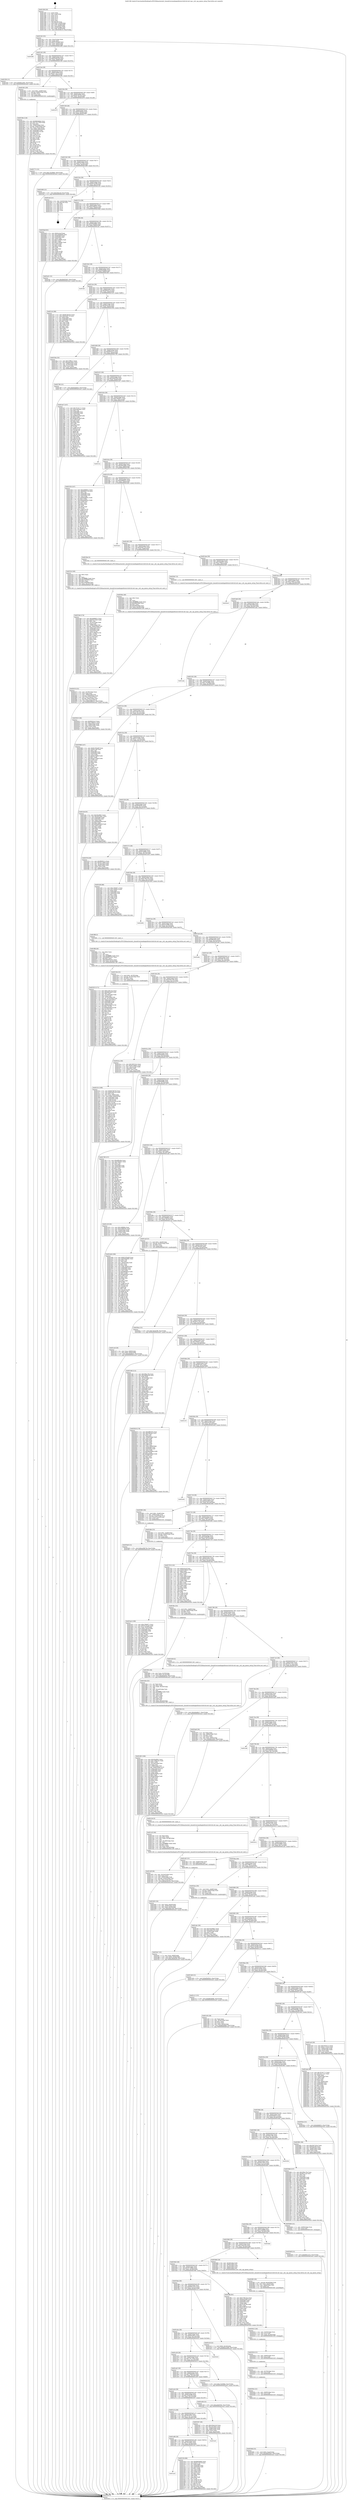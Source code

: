 digraph "0x401280" {
  label = "0x401280 (/mnt/c/Users/mathe/Desktop/tcc/POCII/binaries/extr_linuxdriversmediaplatformvividvivid-sdr-cap.c_sdr_cap_queue_setup_Final-ollvm.out::main(0))"
  labelloc = "t"
  node[shape=record]

  Entry [label="",width=0.3,height=0.3,shape=circle,fillcolor=black,style=filled]
  "0x4012b2" [label="{
     0x4012b2 [32]\l
     | [instrs]\l
     &nbsp;&nbsp;0x4012b2 \<+6\>: mov -0xac(%rbp),%eax\l
     &nbsp;&nbsp;0x4012b8 \<+2\>: mov %eax,%ecx\l
     &nbsp;&nbsp;0x4012ba \<+6\>: sub $0x81303ed9,%ecx\l
     &nbsp;&nbsp;0x4012c0 \<+6\>: mov %eax,-0xb0(%rbp)\l
     &nbsp;&nbsp;0x4012c6 \<+6\>: mov %ecx,-0xb4(%rbp)\l
     &nbsp;&nbsp;0x4012cc \<+6\>: je 0000000000402e96 \<main+0x1c16\>\l
  }"]
  "0x402e96" [label="{
     0x402e96\l
  }", style=dashed]
  "0x4012d2" [label="{
     0x4012d2 [28]\l
     | [instrs]\l
     &nbsp;&nbsp;0x4012d2 \<+5\>: jmp 00000000004012d7 \<main+0x57\>\l
     &nbsp;&nbsp;0x4012d7 \<+6\>: mov -0xb0(%rbp),%eax\l
     &nbsp;&nbsp;0x4012dd \<+5\>: sub $0x824852c8,%eax\l
     &nbsp;&nbsp;0x4012e2 \<+6\>: mov %eax,-0xb8(%rbp)\l
     &nbsp;&nbsp;0x4012e8 \<+6\>: je 00000000004022fb \<main+0x107b\>\l
  }"]
  Exit [label="",width=0.3,height=0.3,shape=circle,fillcolor=black,style=filled,peripheries=2]
  "0x4022fb" [label="{
     0x4022fb [15]\l
     | [instrs]\l
     &nbsp;&nbsp;0x4022fb \<+10\>: movl $0x9fa5a38c,-0xac(%rbp)\l
     &nbsp;&nbsp;0x402305 \<+5\>: jmp 0000000000402ecd \<main+0x1c4d\>\l
  }"]
  "0x4012ee" [label="{
     0x4012ee [28]\l
     | [instrs]\l
     &nbsp;&nbsp;0x4012ee \<+5\>: jmp 00000000004012f3 \<main+0x73\>\l
     &nbsp;&nbsp;0x4012f3 \<+6\>: mov -0xb0(%rbp),%eax\l
     &nbsp;&nbsp;0x4012f9 \<+5\>: sub $0x8371827f,%eax\l
     &nbsp;&nbsp;0x4012fe \<+6\>: mov %eax,-0xbc(%rbp)\l
     &nbsp;&nbsp;0x401304 \<+6\>: je 0000000000402581 \<main+0x1301\>\l
  }"]
  "0x402b0f" [label="{
     0x402b0f [15]\l
     | [instrs]\l
     &nbsp;&nbsp;0x402b0f \<+10\>: movl $0x60915225,-0xac(%rbp)\l
     &nbsp;&nbsp;0x402b19 \<+5\>: jmp 0000000000402ecd \<main+0x1c4d\>\l
  }"]
  "0x402581" [label="{
     0x402581 [29]\l
     | [instrs]\l
     &nbsp;&nbsp;0x402581 \<+10\>: movl $0x1,-0x98(%rbp)\l
     &nbsp;&nbsp;0x40258b \<+7\>: movslq -0x98(%rbp),%rax\l
     &nbsp;&nbsp;0x402592 \<+4\>: shl $0x2,%rax\l
     &nbsp;&nbsp;0x402596 \<+3\>: mov %rax,%rdi\l
     &nbsp;&nbsp;0x402599 \<+5\>: call 0000000000401050 \<malloc@plt\>\l
     | [calls]\l
     &nbsp;&nbsp;0x401050 \{1\} (unknown)\l
  }"]
  "0x40130a" [label="{
     0x40130a [28]\l
     | [instrs]\l
     &nbsp;&nbsp;0x40130a \<+5\>: jmp 000000000040130f \<main+0x8f\>\l
     &nbsp;&nbsp;0x40130f \<+6\>: mov -0xb0(%rbp),%eax\l
     &nbsp;&nbsp;0x401315 \<+5\>: sub $0x847947b3,%eax\l
     &nbsp;&nbsp;0x40131a \<+6\>: mov %eax,-0xc0(%rbp)\l
     &nbsp;&nbsp;0x401320 \<+6\>: je 0000000000402d70 \<main+0x1af0\>\l
  }"]
  "0x4029a9" [label="{
     0x4029a9 [15]\l
     | [instrs]\l
     &nbsp;&nbsp;0x4029a9 \<+10\>: movl $0xca59b75d,-0xac(%rbp)\l
     &nbsp;&nbsp;0x4029b3 \<+5\>: jmp 0000000000402ecd \<main+0x1c4d\>\l
  }"]
  "0x402d70" [label="{
     0x402d70\l
  }", style=dashed]
  "0x401326" [label="{
     0x401326 [28]\l
     | [instrs]\l
     &nbsp;&nbsp;0x401326 \<+5\>: jmp 000000000040132b \<main+0xab\>\l
     &nbsp;&nbsp;0x40132b \<+6\>: mov -0xb0(%rbp),%eax\l
     &nbsp;&nbsp;0x401331 \<+5\>: sub $0x8529deae,%eax\l
     &nbsp;&nbsp;0x401336 \<+6\>: mov %eax,-0xc4(%rbp)\l
     &nbsp;&nbsp;0x40133c \<+6\>: je 0000000000402771 \<main+0x14f1\>\l
  }"]
  "0x402948" [label="{
     0x402948 [25]\l
     | [instrs]\l
     &nbsp;&nbsp;0x402948 \<+10\>: movl $0x0,-0xa4(%rbp)\l
     &nbsp;&nbsp;0x402952 \<+10\>: movl $0x49e92b03,-0xac(%rbp)\l
     &nbsp;&nbsp;0x40295c \<+5\>: jmp 0000000000402ecd \<main+0x1c4d\>\l
  }"]
  "0x402771" [label="{
     0x402771 [15]\l
     | [instrs]\l
     &nbsp;&nbsp;0x402771 \<+10\>: movl $0xc7d1984b,-0xac(%rbp)\l
     &nbsp;&nbsp;0x40277b \<+5\>: jmp 0000000000402ecd \<main+0x1c4d\>\l
  }"]
  "0x401342" [label="{
     0x401342 [28]\l
     | [instrs]\l
     &nbsp;&nbsp;0x401342 \<+5\>: jmp 0000000000401347 \<main+0xc7\>\l
     &nbsp;&nbsp;0x401347 \<+6\>: mov -0xb0(%rbp),%eax\l
     &nbsp;&nbsp;0x40134d \<+5\>: sub $0x87d278c0,%eax\l
     &nbsp;&nbsp;0x401352 \<+6\>: mov %eax,-0xc8(%rbp)\l
     &nbsp;&nbsp;0x401358 \<+6\>: je 0000000000402499 \<main+0x1219\>\l
  }"]
  "0x40293c" [label="{
     0x40293c [12]\l
     | [instrs]\l
     &nbsp;&nbsp;0x40293c \<+4\>: mov -0x80(%rbp),%rcx\l
     &nbsp;&nbsp;0x402940 \<+3\>: mov %rcx,%rdi\l
     &nbsp;&nbsp;0x402943 \<+5\>: call 0000000000401030 \<free@plt\>\l
     | [calls]\l
     &nbsp;&nbsp;0x401030 \{1\} (unknown)\l
  }"]
  "0x402499" [label="{
     0x402499 [15]\l
     | [instrs]\l
     &nbsp;&nbsp;0x402499 \<+10\>: movl $0x2fcbccef,-0xac(%rbp)\l
     &nbsp;&nbsp;0x4024a3 \<+5\>: jmp 0000000000402ecd \<main+0x1c4d\>\l
  }"]
  "0x40135e" [label="{
     0x40135e [28]\l
     | [instrs]\l
     &nbsp;&nbsp;0x40135e \<+5\>: jmp 0000000000401363 \<main+0xe3\>\l
     &nbsp;&nbsp;0x401363 \<+6\>: mov -0xb0(%rbp),%eax\l
     &nbsp;&nbsp;0x401369 \<+5\>: sub $0x8d141fb6,%eax\l
     &nbsp;&nbsp;0x40136e \<+6\>: mov %eax,-0xcc(%rbp)\l
     &nbsp;&nbsp;0x401374 \<+6\>: je 0000000000402c45 \<main+0x19c5\>\l
  }"]
  "0x402930" [label="{
     0x402930 [12]\l
     | [instrs]\l
     &nbsp;&nbsp;0x402930 \<+4\>: mov -0x70(%rbp),%rcx\l
     &nbsp;&nbsp;0x402934 \<+3\>: mov %rcx,%rdi\l
     &nbsp;&nbsp;0x402937 \<+5\>: call 0000000000401030 \<free@plt\>\l
     | [calls]\l
     &nbsp;&nbsp;0x401030 \{1\} (unknown)\l
  }"]
  "0x402c45" [label="{
     0x402c45 [21]\l
     | [instrs]\l
     &nbsp;&nbsp;0x402c45 \<+3\>: mov -0x34(%rbp),%eax\l
     &nbsp;&nbsp;0x402c48 \<+7\>: add $0x1e8,%rsp\l
     &nbsp;&nbsp;0x402c4f \<+1\>: pop %rbx\l
     &nbsp;&nbsp;0x402c50 \<+2\>: pop %r12\l
     &nbsp;&nbsp;0x402c52 \<+2\>: pop %r13\l
     &nbsp;&nbsp;0x402c54 \<+2\>: pop %r14\l
     &nbsp;&nbsp;0x402c56 \<+2\>: pop %r15\l
     &nbsp;&nbsp;0x402c58 \<+1\>: pop %rbp\l
     &nbsp;&nbsp;0x402c59 \<+1\>: ret\l
  }"]
  "0x40137a" [label="{
     0x40137a [28]\l
     | [instrs]\l
     &nbsp;&nbsp;0x40137a \<+5\>: jmp 000000000040137f \<main+0xff\>\l
     &nbsp;&nbsp;0x40137f \<+6\>: mov -0xb0(%rbp),%eax\l
     &nbsp;&nbsp;0x401385 \<+5\>: sub $0x91688322,%eax\l
     &nbsp;&nbsp;0x40138a \<+6\>: mov %eax,-0xd0(%rbp)\l
     &nbsp;&nbsp;0x401390 \<+6\>: je 00000000004026a8 \<main+0x1428\>\l
  }"]
  "0x402924" [label="{
     0x402924 [12]\l
     | [instrs]\l
     &nbsp;&nbsp;0x402924 \<+4\>: mov -0x60(%rbp),%rcx\l
     &nbsp;&nbsp;0x402928 \<+3\>: mov %rcx,%rdi\l
     &nbsp;&nbsp;0x40292b \<+5\>: call 0000000000401030 \<free@plt\>\l
     | [calls]\l
     &nbsp;&nbsp;0x401030 \{1\} (unknown)\l
  }"]
  "0x4026a8" [label="{
     0x4026a8 [91]\l
     | [instrs]\l
     &nbsp;&nbsp;0x4026a8 \<+5\>: mov $0xfca5caf,%eax\l
     &nbsp;&nbsp;0x4026ad \<+5\>: mov $0x1e006a90,%ecx\l
     &nbsp;&nbsp;0x4026b2 \<+7\>: mov 0x405060,%edx\l
     &nbsp;&nbsp;0x4026b9 \<+7\>: mov 0x405064,%esi\l
     &nbsp;&nbsp;0x4026c0 \<+2\>: mov %edx,%edi\l
     &nbsp;&nbsp;0x4026c2 \<+6\>: sub $0xc116806c,%edi\l
     &nbsp;&nbsp;0x4026c8 \<+3\>: sub $0x1,%edi\l
     &nbsp;&nbsp;0x4026cb \<+6\>: add $0xc116806c,%edi\l
     &nbsp;&nbsp;0x4026d1 \<+3\>: imul %edi,%edx\l
     &nbsp;&nbsp;0x4026d4 \<+3\>: and $0x1,%edx\l
     &nbsp;&nbsp;0x4026d7 \<+3\>: cmp $0x0,%edx\l
     &nbsp;&nbsp;0x4026da \<+4\>: sete %r8b\l
     &nbsp;&nbsp;0x4026de \<+3\>: cmp $0xa,%esi\l
     &nbsp;&nbsp;0x4026e1 \<+4\>: setl %r9b\l
     &nbsp;&nbsp;0x4026e5 \<+3\>: mov %r8b,%r10b\l
     &nbsp;&nbsp;0x4026e8 \<+3\>: and %r9b,%r10b\l
     &nbsp;&nbsp;0x4026eb \<+3\>: xor %r9b,%r8b\l
     &nbsp;&nbsp;0x4026ee \<+3\>: or %r8b,%r10b\l
     &nbsp;&nbsp;0x4026f1 \<+4\>: test $0x1,%r10b\l
     &nbsp;&nbsp;0x4026f5 \<+3\>: cmovne %ecx,%eax\l
     &nbsp;&nbsp;0x4026f8 \<+6\>: mov %eax,-0xac(%rbp)\l
     &nbsp;&nbsp;0x4026fe \<+5\>: jmp 0000000000402ecd \<main+0x1c4d\>\l
  }"]
  "0x401396" [label="{
     0x401396 [28]\l
     | [instrs]\l
     &nbsp;&nbsp;0x401396 \<+5\>: jmp 000000000040139b \<main+0x11b\>\l
     &nbsp;&nbsp;0x40139b \<+6\>: mov -0xb0(%rbp),%eax\l
     &nbsp;&nbsp;0x4013a1 \<+5\>: sub $0x938a8d6c,%eax\l
     &nbsp;&nbsp;0x4013a6 \<+6\>: mov %eax,-0xd4(%rbp)\l
     &nbsp;&nbsp;0x4013ac \<+6\>: je 0000000000402af1 \<main+0x1871\>\l
  }"]
  "0x402912" [label="{
     0x402912 [18]\l
     | [instrs]\l
     &nbsp;&nbsp;0x402912 \<+4\>: mov -0x50(%rbp),%rcx\l
     &nbsp;&nbsp;0x402916 \<+3\>: mov %rcx,%rdi\l
     &nbsp;&nbsp;0x402919 \<+6\>: mov %eax,-0x1f4(%rbp)\l
     &nbsp;&nbsp;0x40291f \<+5\>: call 0000000000401030 \<free@plt\>\l
     | [calls]\l
     &nbsp;&nbsp;0x401030 \{1\} (unknown)\l
  }"]
  "0x402af1" [label="{
     0x402af1 [15]\l
     | [instrs]\l
     &nbsp;&nbsp;0x402af1 \<+10\>: movl $0x49e92b03,-0xac(%rbp)\l
     &nbsp;&nbsp;0x402afb \<+5\>: jmp 0000000000402ecd \<main+0x1c4d\>\l
  }"]
  "0x4013b2" [label="{
     0x4013b2 [28]\l
     | [instrs]\l
     &nbsp;&nbsp;0x4013b2 \<+5\>: jmp 00000000004013b7 \<main+0x137\>\l
     &nbsp;&nbsp;0x4013b7 \<+6\>: mov -0xb0(%rbp),%eax\l
     &nbsp;&nbsp;0x4013bd \<+5\>: sub $0x99d3bbbe,%eax\l
     &nbsp;&nbsp;0x4013c2 \<+6\>: mov %eax,-0xd8(%rbp)\l
     &nbsp;&nbsp;0x4013c8 \<+6\>: je 0000000000402dfc \<main+0x1b7c\>\l
  }"]
  "0x4028f5" [label="{
     0x4028f5 [29]\l
     | [instrs]\l
     &nbsp;&nbsp;0x4028f5 \<+10\>: movabs $0x4030b6,%rdi\l
     &nbsp;&nbsp;0x4028ff \<+6\>: mov %eax,-0xa0(%rbp)\l
     &nbsp;&nbsp;0x402905 \<+6\>: mov -0xa0(%rbp),%esi\l
     &nbsp;&nbsp;0x40290b \<+2\>: mov $0x0,%al\l
     &nbsp;&nbsp;0x40290d \<+5\>: call 0000000000401040 \<printf@plt\>\l
     | [calls]\l
     &nbsp;&nbsp;0x401040 \{1\} (unknown)\l
  }"]
  "0x402dfc" [label="{
     0x402dfc\l
  }", style=dashed]
  "0x4013ce" [label="{
     0x4013ce [28]\l
     | [instrs]\l
     &nbsp;&nbsp;0x4013ce \<+5\>: jmp 00000000004013d3 \<main+0x153\>\l
     &nbsp;&nbsp;0x4013d3 \<+6\>: mov -0xb0(%rbp),%eax\l
     &nbsp;&nbsp;0x4013d9 \<+5\>: sub $0x9f83911a,%eax\l
     &nbsp;&nbsp;0x4013de \<+6\>: mov %eax,-0xdc(%rbp)\l
     &nbsp;&nbsp;0x4013e4 \<+6\>: je 00000000004021e5 \<main+0xf65\>\l
  }"]
  "0x402674" [label="{
     0x402674 [52]\l
     | [instrs]\l
     &nbsp;&nbsp;0x402674 \<+6\>: mov -0x1f0(%rbp),%ecx\l
     &nbsp;&nbsp;0x40267a \<+3\>: imul %eax,%ecx\l
     &nbsp;&nbsp;0x40267d \<+7\>: mov -0x90(%rbp),%rsi\l
     &nbsp;&nbsp;0x402684 \<+7\>: movslq -0x94(%rbp),%rdi\l
     &nbsp;&nbsp;0x40268b \<+4\>: mov (%rsi,%rdi,8),%rsi\l
     &nbsp;&nbsp;0x40268f \<+7\>: movslq -0x9c(%rbp),%rdi\l
     &nbsp;&nbsp;0x402696 \<+3\>: mov %ecx,(%rsi,%rdi,4)\l
     &nbsp;&nbsp;0x402699 \<+10\>: movl $0x91688322,-0xac(%rbp)\l
     &nbsp;&nbsp;0x4026a3 \<+5\>: jmp 0000000000402ecd \<main+0x1c4d\>\l
  }"]
  "0x4021e5" [label="{
     0x4021e5 [86]\l
     | [instrs]\l
     &nbsp;&nbsp;0x4021e5 \<+5\>: mov $0x847947b3,%eax\l
     &nbsp;&nbsp;0x4021ea \<+5\>: mov $0xf1bf9776,%ecx\l
     &nbsp;&nbsp;0x4021ef \<+2\>: xor %edx,%edx\l
     &nbsp;&nbsp;0x4021f1 \<+7\>: mov 0x405060,%esi\l
     &nbsp;&nbsp;0x4021f8 \<+7\>: mov 0x405064,%edi\l
     &nbsp;&nbsp;0x4021ff \<+3\>: sub $0x1,%edx\l
     &nbsp;&nbsp;0x402202 \<+3\>: mov %esi,%r8d\l
     &nbsp;&nbsp;0x402205 \<+3\>: add %edx,%r8d\l
     &nbsp;&nbsp;0x402208 \<+4\>: imul %r8d,%esi\l
     &nbsp;&nbsp;0x40220c \<+3\>: and $0x1,%esi\l
     &nbsp;&nbsp;0x40220f \<+3\>: cmp $0x0,%esi\l
     &nbsp;&nbsp;0x402212 \<+4\>: sete %r9b\l
     &nbsp;&nbsp;0x402216 \<+3\>: cmp $0xa,%edi\l
     &nbsp;&nbsp;0x402219 \<+4\>: setl %r10b\l
     &nbsp;&nbsp;0x40221d \<+3\>: mov %r9b,%r11b\l
     &nbsp;&nbsp;0x402220 \<+3\>: and %r10b,%r11b\l
     &nbsp;&nbsp;0x402223 \<+3\>: xor %r10b,%r9b\l
     &nbsp;&nbsp;0x402226 \<+3\>: or %r9b,%r11b\l
     &nbsp;&nbsp;0x402229 \<+4\>: test $0x1,%r11b\l
     &nbsp;&nbsp;0x40222d \<+3\>: cmovne %ecx,%eax\l
     &nbsp;&nbsp;0x402230 \<+6\>: mov %eax,-0xac(%rbp)\l
     &nbsp;&nbsp;0x402236 \<+5\>: jmp 0000000000402ecd \<main+0x1c4d\>\l
  }"]
  "0x4013ea" [label="{
     0x4013ea [28]\l
     | [instrs]\l
     &nbsp;&nbsp;0x4013ea \<+5\>: jmp 00000000004013ef \<main+0x16f\>\l
     &nbsp;&nbsp;0x4013ef \<+6\>: mov -0xb0(%rbp),%eax\l
     &nbsp;&nbsp;0x4013f5 \<+5\>: sub $0x9fa5a38c,%eax\l
     &nbsp;&nbsp;0x4013fa \<+6\>: mov %eax,-0xe0(%rbp)\l
     &nbsp;&nbsp;0x401400 \<+6\>: je 000000000040230a \<main+0x108a\>\l
  }"]
  "0x40264c" [label="{
     0x40264c [40]\l
     | [instrs]\l
     &nbsp;&nbsp;0x40264c \<+5\>: mov $0x2,%ecx\l
     &nbsp;&nbsp;0x402651 \<+1\>: cltd\l
     &nbsp;&nbsp;0x402652 \<+2\>: idiv %ecx\l
     &nbsp;&nbsp;0x402654 \<+6\>: imul $0xfffffffe,%edx,%ecx\l
     &nbsp;&nbsp;0x40265a \<+6\>: sub $0x49b436fd,%ecx\l
     &nbsp;&nbsp;0x402660 \<+3\>: add $0x1,%ecx\l
     &nbsp;&nbsp;0x402663 \<+6\>: add $0x49b436fd,%ecx\l
     &nbsp;&nbsp;0x402669 \<+6\>: mov %ecx,-0x1f0(%rbp)\l
     &nbsp;&nbsp;0x40266f \<+5\>: call 0000000000401160 \<next_i\>\l
     | [calls]\l
     &nbsp;&nbsp;0x401160 \{1\} (/mnt/c/Users/mathe/Desktop/tcc/POCII/binaries/extr_linuxdriversmediaplatformvividvivid-sdr-cap.c_sdr_cap_queue_setup_Final-ollvm.out::next_i)\l
  }"]
  "0x40230a" [label="{
     0x40230a [33]\l
     | [instrs]\l
     &nbsp;&nbsp;0x40230a \<+5\>: mov $0x37ff62c7,%eax\l
     &nbsp;&nbsp;0x40230f \<+5\>: mov $0xa84a3b62,%ecx\l
     &nbsp;&nbsp;0x402314 \<+6\>: mov -0x84(%rbp),%edx\l
     &nbsp;&nbsp;0x40231a \<+3\>: cmp -0x78(%rbp),%edx\l
     &nbsp;&nbsp;0x40231d \<+3\>: cmovl %ecx,%eax\l
     &nbsp;&nbsp;0x402320 \<+6\>: mov %eax,-0xac(%rbp)\l
     &nbsp;&nbsp;0x402326 \<+5\>: jmp 0000000000402ecd \<main+0x1c4d\>\l
  }"]
  "0x401406" [label="{
     0x401406 [28]\l
     | [instrs]\l
     &nbsp;&nbsp;0x401406 \<+5\>: jmp 000000000040140b \<main+0x18b\>\l
     &nbsp;&nbsp;0x40140b \<+6\>: mov -0xb0(%rbp),%eax\l
     &nbsp;&nbsp;0x401411 \<+5\>: sub $0x9fc45a12,%eax\l
     &nbsp;&nbsp;0x401416 \<+6\>: mov %eax,-0xe4(%rbp)\l
     &nbsp;&nbsp;0x40141c \<+6\>: je 0000000000402780 \<main+0x1500\>\l
  }"]
  "0x40259e" [label="{
     0x40259e [118]\l
     | [instrs]\l
     &nbsp;&nbsp;0x40259e \<+5\>: mov $0x99d3bbbe,%ecx\l
     &nbsp;&nbsp;0x4025a3 \<+5\>: mov $0x72b7793d,%edx\l
     &nbsp;&nbsp;0x4025a8 \<+2\>: xor %esi,%esi\l
     &nbsp;&nbsp;0x4025aa \<+7\>: mov -0x90(%rbp),%rdi\l
     &nbsp;&nbsp;0x4025b1 \<+7\>: movslq -0x94(%rbp),%r8\l
     &nbsp;&nbsp;0x4025b8 \<+4\>: mov %rax,(%rdi,%r8,8)\l
     &nbsp;&nbsp;0x4025bc \<+10\>: movl $0x0,-0x9c(%rbp)\l
     &nbsp;&nbsp;0x4025c6 \<+8\>: mov 0x405060,%r9d\l
     &nbsp;&nbsp;0x4025ce \<+8\>: mov 0x405064,%r10d\l
     &nbsp;&nbsp;0x4025d6 \<+3\>: sub $0x1,%esi\l
     &nbsp;&nbsp;0x4025d9 \<+3\>: mov %r9d,%r11d\l
     &nbsp;&nbsp;0x4025dc \<+3\>: add %esi,%r11d\l
     &nbsp;&nbsp;0x4025df \<+4\>: imul %r11d,%r9d\l
     &nbsp;&nbsp;0x4025e3 \<+4\>: and $0x1,%r9d\l
     &nbsp;&nbsp;0x4025e7 \<+4\>: cmp $0x0,%r9d\l
     &nbsp;&nbsp;0x4025eb \<+3\>: sete %bl\l
     &nbsp;&nbsp;0x4025ee \<+4\>: cmp $0xa,%r10d\l
     &nbsp;&nbsp;0x4025f2 \<+4\>: setl %r14b\l
     &nbsp;&nbsp;0x4025f6 \<+3\>: mov %bl,%r15b\l
     &nbsp;&nbsp;0x4025f9 \<+3\>: and %r14b,%r15b\l
     &nbsp;&nbsp;0x4025fc \<+3\>: xor %r14b,%bl\l
     &nbsp;&nbsp;0x4025ff \<+3\>: or %bl,%r15b\l
     &nbsp;&nbsp;0x402602 \<+4\>: test $0x1,%r15b\l
     &nbsp;&nbsp;0x402606 \<+3\>: cmovne %edx,%ecx\l
     &nbsp;&nbsp;0x402609 \<+6\>: mov %ecx,-0xac(%rbp)\l
     &nbsp;&nbsp;0x40260f \<+5\>: jmp 0000000000402ecd \<main+0x1c4d\>\l
  }"]
  "0x402780" [label="{
     0x402780 [15]\l
     | [instrs]\l
     &nbsp;&nbsp;0x402780 \<+10\>: movl $0xf5ebe6c0,-0xac(%rbp)\l
     &nbsp;&nbsp;0x40278a \<+5\>: jmp 0000000000402ecd \<main+0x1c4d\>\l
  }"]
  "0x401422" [label="{
     0x401422 [28]\l
     | [instrs]\l
     &nbsp;&nbsp;0x401422 \<+5\>: jmp 0000000000401427 \<main+0x1a7\>\l
     &nbsp;&nbsp;0x401427 \<+6\>: mov -0xb0(%rbp),%eax\l
     &nbsp;&nbsp;0x40142d \<+5\>: sub $0xa44d2934,%eax\l
     &nbsp;&nbsp;0x401432 \<+6\>: mov %eax,-0xe8(%rbp)\l
     &nbsp;&nbsp;0x401438 \<+6\>: je 0000000000401e47 \<main+0xbc7\>\l
  }"]
  "0x401ab2" [label="{
     0x401ab2\l
  }", style=dashed]
  "0x401e47" [label="{
     0x401e47 [147]\l
     | [instrs]\l
     &nbsp;&nbsp;0x401e47 \<+5\>: mov $0x78742771,%eax\l
     &nbsp;&nbsp;0x401e4c \<+5\>: mov $0x458958b2,%ecx\l
     &nbsp;&nbsp;0x401e51 \<+2\>: mov $0x1,%dl\l
     &nbsp;&nbsp;0x401e53 \<+7\>: mov 0x405060,%esi\l
     &nbsp;&nbsp;0x401e5a \<+7\>: mov 0x405064,%edi\l
     &nbsp;&nbsp;0x401e61 \<+3\>: mov %esi,%r8d\l
     &nbsp;&nbsp;0x401e64 \<+7\>: sub $0x981823bf,%r8d\l
     &nbsp;&nbsp;0x401e6b \<+4\>: sub $0x1,%r8d\l
     &nbsp;&nbsp;0x401e6f \<+7\>: add $0x981823bf,%r8d\l
     &nbsp;&nbsp;0x401e76 \<+4\>: imul %r8d,%esi\l
     &nbsp;&nbsp;0x401e7a \<+3\>: and $0x1,%esi\l
     &nbsp;&nbsp;0x401e7d \<+3\>: cmp $0x0,%esi\l
     &nbsp;&nbsp;0x401e80 \<+4\>: sete %r9b\l
     &nbsp;&nbsp;0x401e84 \<+3\>: cmp $0xa,%edi\l
     &nbsp;&nbsp;0x401e87 \<+4\>: setl %r10b\l
     &nbsp;&nbsp;0x401e8b \<+3\>: mov %r9b,%r11b\l
     &nbsp;&nbsp;0x401e8e \<+4\>: xor $0xff,%r11b\l
     &nbsp;&nbsp;0x401e92 \<+3\>: mov %r10b,%bl\l
     &nbsp;&nbsp;0x401e95 \<+3\>: xor $0xff,%bl\l
     &nbsp;&nbsp;0x401e98 \<+3\>: xor $0x0,%dl\l
     &nbsp;&nbsp;0x401e9b \<+3\>: mov %r11b,%r14b\l
     &nbsp;&nbsp;0x401e9e \<+4\>: and $0x0,%r14b\l
     &nbsp;&nbsp;0x401ea2 \<+3\>: and %dl,%r9b\l
     &nbsp;&nbsp;0x401ea5 \<+3\>: mov %bl,%r15b\l
     &nbsp;&nbsp;0x401ea8 \<+4\>: and $0x0,%r15b\l
     &nbsp;&nbsp;0x401eac \<+3\>: and %dl,%r10b\l
     &nbsp;&nbsp;0x401eaf \<+3\>: or %r9b,%r14b\l
     &nbsp;&nbsp;0x401eb2 \<+3\>: or %r10b,%r15b\l
     &nbsp;&nbsp;0x401eb5 \<+3\>: xor %r15b,%r14b\l
     &nbsp;&nbsp;0x401eb8 \<+3\>: or %bl,%r11b\l
     &nbsp;&nbsp;0x401ebb \<+4\>: xor $0xff,%r11b\l
     &nbsp;&nbsp;0x401ebf \<+3\>: or $0x0,%dl\l
     &nbsp;&nbsp;0x401ec2 \<+3\>: and %dl,%r11b\l
     &nbsp;&nbsp;0x401ec5 \<+3\>: or %r11b,%r14b\l
     &nbsp;&nbsp;0x401ec8 \<+4\>: test $0x1,%r14b\l
     &nbsp;&nbsp;0x401ecc \<+3\>: cmovne %ecx,%eax\l
     &nbsp;&nbsp;0x401ecf \<+6\>: mov %eax,-0xac(%rbp)\l
     &nbsp;&nbsp;0x401ed5 \<+5\>: jmp 0000000000402ecd \<main+0x1c4d\>\l
  }"]
  "0x40143e" [label="{
     0x40143e [28]\l
     | [instrs]\l
     &nbsp;&nbsp;0x40143e \<+5\>: jmp 0000000000401443 \<main+0x1c3\>\l
     &nbsp;&nbsp;0x401443 \<+6\>: mov -0xb0(%rbp),%eax\l
     &nbsp;&nbsp;0x401449 \<+5\>: sub $0xa7664871,%eax\l
     &nbsp;&nbsp;0x40144e \<+6\>: mov %eax,-0xec(%rbp)\l
     &nbsp;&nbsp;0x401454 \<+6\>: je 0000000000402c5a \<main+0x19da\>\l
  }"]
  "0x40252b" [label="{
     0x40252b [86]\l
     | [instrs]\l
     &nbsp;&nbsp;0x40252b \<+5\>: mov $0x99d3bbbe,%eax\l
     &nbsp;&nbsp;0x402530 \<+5\>: mov $0x8371827f,%ecx\l
     &nbsp;&nbsp;0x402535 \<+2\>: xor %edx,%edx\l
     &nbsp;&nbsp;0x402537 \<+7\>: mov 0x405060,%esi\l
     &nbsp;&nbsp;0x40253e \<+7\>: mov 0x405064,%edi\l
     &nbsp;&nbsp;0x402545 \<+3\>: sub $0x1,%edx\l
     &nbsp;&nbsp;0x402548 \<+3\>: mov %esi,%r8d\l
     &nbsp;&nbsp;0x40254b \<+3\>: add %edx,%r8d\l
     &nbsp;&nbsp;0x40254e \<+4\>: imul %r8d,%esi\l
     &nbsp;&nbsp;0x402552 \<+3\>: and $0x1,%esi\l
     &nbsp;&nbsp;0x402555 \<+3\>: cmp $0x0,%esi\l
     &nbsp;&nbsp;0x402558 \<+4\>: sete %r9b\l
     &nbsp;&nbsp;0x40255c \<+3\>: cmp $0xa,%edi\l
     &nbsp;&nbsp;0x40255f \<+4\>: setl %r10b\l
     &nbsp;&nbsp;0x402563 \<+3\>: mov %r9b,%r11b\l
     &nbsp;&nbsp;0x402566 \<+3\>: and %r10b,%r11b\l
     &nbsp;&nbsp;0x402569 \<+3\>: xor %r10b,%r9b\l
     &nbsp;&nbsp;0x40256c \<+3\>: or %r9b,%r11b\l
     &nbsp;&nbsp;0x40256f \<+4\>: test $0x1,%r11b\l
     &nbsp;&nbsp;0x402573 \<+3\>: cmovne %ecx,%eax\l
     &nbsp;&nbsp;0x402576 \<+6\>: mov %eax,-0xac(%rbp)\l
     &nbsp;&nbsp;0x40257c \<+5\>: jmp 0000000000402ecd \<main+0x1c4d\>\l
  }"]
  "0x402c5a" [label="{
     0x402c5a\l
  }", style=dashed]
  "0x40145a" [label="{
     0x40145a [28]\l
     | [instrs]\l
     &nbsp;&nbsp;0x40145a \<+5\>: jmp 000000000040145f \<main+0x1df\>\l
     &nbsp;&nbsp;0x40145f \<+6\>: mov -0xb0(%rbp),%eax\l
     &nbsp;&nbsp;0x401465 \<+5\>: sub $0xa84a3b62,%eax\l
     &nbsp;&nbsp;0x40146a \<+6\>: mov %eax,-0xf0(%rbp)\l
     &nbsp;&nbsp;0x401470 \<+6\>: je 000000000040232b \<main+0x10ab\>\l
  }"]
  "0x401a96" [label="{
     0x401a96 [28]\l
     | [instrs]\l
     &nbsp;&nbsp;0x401a96 \<+5\>: jmp 0000000000401a9b \<main+0x81b\>\l
     &nbsp;&nbsp;0x401a9b \<+6\>: mov -0xb0(%rbp),%eax\l
     &nbsp;&nbsp;0x401aa1 \<+5\>: sub $0x7dc2d4ac,%eax\l
     &nbsp;&nbsp;0x401aa6 \<+6\>: mov %eax,-0x1d4(%rbp)\l
     &nbsp;&nbsp;0x401aac \<+6\>: je 000000000040252b \<main+0x12ab\>\l
  }"]
  "0x40232b" [label="{
     0x40232b [147]\l
     | [instrs]\l
     &nbsp;&nbsp;0x40232b \<+5\>: mov $0xae86601c,%eax\l
     &nbsp;&nbsp;0x402330 \<+5\>: mov $0xbc8b757d,%ecx\l
     &nbsp;&nbsp;0x402335 \<+2\>: mov $0x1,%dl\l
     &nbsp;&nbsp;0x402337 \<+7\>: mov 0x405060,%esi\l
     &nbsp;&nbsp;0x40233e \<+7\>: mov 0x405064,%edi\l
     &nbsp;&nbsp;0x402345 \<+3\>: mov %esi,%r8d\l
     &nbsp;&nbsp;0x402348 \<+7\>: sub $0xb0ab692c,%r8d\l
     &nbsp;&nbsp;0x40234f \<+4\>: sub $0x1,%r8d\l
     &nbsp;&nbsp;0x402353 \<+7\>: add $0xb0ab692c,%r8d\l
     &nbsp;&nbsp;0x40235a \<+4\>: imul %r8d,%esi\l
     &nbsp;&nbsp;0x40235e \<+3\>: and $0x1,%esi\l
     &nbsp;&nbsp;0x402361 \<+3\>: cmp $0x0,%esi\l
     &nbsp;&nbsp;0x402364 \<+4\>: sete %r9b\l
     &nbsp;&nbsp;0x402368 \<+3\>: cmp $0xa,%edi\l
     &nbsp;&nbsp;0x40236b \<+4\>: setl %r10b\l
     &nbsp;&nbsp;0x40236f \<+3\>: mov %r9b,%r11b\l
     &nbsp;&nbsp;0x402372 \<+4\>: xor $0xff,%r11b\l
     &nbsp;&nbsp;0x402376 \<+3\>: mov %r10b,%bl\l
     &nbsp;&nbsp;0x402379 \<+3\>: xor $0xff,%bl\l
     &nbsp;&nbsp;0x40237c \<+3\>: xor $0x1,%dl\l
     &nbsp;&nbsp;0x40237f \<+3\>: mov %r11b,%r14b\l
     &nbsp;&nbsp;0x402382 \<+4\>: and $0xff,%r14b\l
     &nbsp;&nbsp;0x402386 \<+3\>: and %dl,%r9b\l
     &nbsp;&nbsp;0x402389 \<+3\>: mov %bl,%r15b\l
     &nbsp;&nbsp;0x40238c \<+4\>: and $0xff,%r15b\l
     &nbsp;&nbsp;0x402390 \<+3\>: and %dl,%r10b\l
     &nbsp;&nbsp;0x402393 \<+3\>: or %r9b,%r14b\l
     &nbsp;&nbsp;0x402396 \<+3\>: or %r10b,%r15b\l
     &nbsp;&nbsp;0x402399 \<+3\>: xor %r15b,%r14b\l
     &nbsp;&nbsp;0x40239c \<+3\>: or %bl,%r11b\l
     &nbsp;&nbsp;0x40239f \<+4\>: xor $0xff,%r11b\l
     &nbsp;&nbsp;0x4023a3 \<+3\>: or $0x1,%dl\l
     &nbsp;&nbsp;0x4023a6 \<+3\>: and %dl,%r11b\l
     &nbsp;&nbsp;0x4023a9 \<+3\>: or %r11b,%r14b\l
     &nbsp;&nbsp;0x4023ac \<+4\>: test $0x1,%r14b\l
     &nbsp;&nbsp;0x4023b0 \<+3\>: cmovne %ecx,%eax\l
     &nbsp;&nbsp;0x4023b3 \<+6\>: mov %eax,-0xac(%rbp)\l
     &nbsp;&nbsp;0x4023b9 \<+5\>: jmp 0000000000402ecd \<main+0x1c4d\>\l
  }"]
  "0x401476" [label="{
     0x401476 [28]\l
     | [instrs]\l
     &nbsp;&nbsp;0x401476 \<+5\>: jmp 000000000040147b \<main+0x1fb\>\l
     &nbsp;&nbsp;0x40147b \<+6\>: mov -0xb0(%rbp),%eax\l
     &nbsp;&nbsp;0x401481 \<+5\>: sub $0xae86601c,%eax\l
     &nbsp;&nbsp;0x401486 \<+6\>: mov %eax,-0xf4(%rbp)\l
     &nbsp;&nbsp;0x40148c \<+6\>: je 0000000000402da4 \<main+0x1b24\>\l
  }"]
  "0x402ce0" [label="{
     0x402ce0\l
  }", style=dashed]
  "0x402da4" [label="{
     0x402da4\l
  }", style=dashed]
  "0x401492" [label="{
     0x401492 [28]\l
     | [instrs]\l
     &nbsp;&nbsp;0x401492 \<+5\>: jmp 0000000000401497 \<main+0x217\>\l
     &nbsp;&nbsp;0x401497 \<+6\>: mov -0xb0(%rbp),%eax\l
     &nbsp;&nbsp;0x40149d \<+5\>: sub $0xbc8b757d,%eax\l
     &nbsp;&nbsp;0x4014a2 \<+6\>: mov %eax,-0xf8(%rbp)\l
     &nbsp;&nbsp;0x4014a8 \<+6\>: je 00000000004023be \<main+0x113e\>\l
  }"]
  "0x401a7a" [label="{
     0x401a7a [28]\l
     | [instrs]\l
     &nbsp;&nbsp;0x401a7a \<+5\>: jmp 0000000000401a7f \<main+0x7ff\>\l
     &nbsp;&nbsp;0x401a7f \<+6\>: mov -0xb0(%rbp),%eax\l
     &nbsp;&nbsp;0x401a85 \<+5\>: sub $0x78742771,%eax\l
     &nbsp;&nbsp;0x401a8a \<+6\>: mov %eax,-0x1d0(%rbp)\l
     &nbsp;&nbsp;0x401a90 \<+6\>: je 0000000000402ce0 \<main+0x1a60\>\l
  }"]
  "0x4023be" [label="{
     0x4023be [5]\l
     | [instrs]\l
     &nbsp;&nbsp;0x4023be \<+5\>: call 0000000000401160 \<next_i\>\l
     | [calls]\l
     &nbsp;&nbsp;0x401160 \{1\} (/mnt/c/Users/mathe/Desktop/tcc/POCII/binaries/extr_linuxdriversmediaplatformvividvivid-sdr-cap.c_sdr_cap_queue_setup_Final-ollvm.out::next_i)\l
  }"]
  "0x4014ae" [label="{
     0x4014ae [28]\l
     | [instrs]\l
     &nbsp;&nbsp;0x4014ae \<+5\>: jmp 00000000004014b3 \<main+0x233\>\l
     &nbsp;&nbsp;0x4014b3 \<+6\>: mov -0xb0(%rbp),%eax\l
     &nbsp;&nbsp;0x4014b9 \<+5\>: sub $0xc168e012,%eax\l
     &nbsp;&nbsp;0x4014be \<+6\>: mov %eax,-0xfc(%rbp)\l
     &nbsp;&nbsp;0x4014c4 \<+6\>: je 0000000000402647 \<main+0x13c7\>\l
  }"]
  "0x402507" [label="{
     0x402507 [36]\l
     | [instrs]\l
     &nbsp;&nbsp;0x402507 \<+5\>: mov $0x53dce2a0,%eax\l
     &nbsp;&nbsp;0x40250c \<+5\>: mov $0x7dc2d4ac,%ecx\l
     &nbsp;&nbsp;0x402511 \<+6\>: mov -0x94(%rbp),%edx\l
     &nbsp;&nbsp;0x402517 \<+6\>: cmp -0x88(%rbp),%edx\l
     &nbsp;&nbsp;0x40251d \<+3\>: cmovl %ecx,%eax\l
     &nbsp;&nbsp;0x402520 \<+6\>: mov %eax,-0xac(%rbp)\l
     &nbsp;&nbsp;0x402526 \<+5\>: jmp 0000000000402ecd \<main+0x1c4d\>\l
  }"]
  "0x402647" [label="{
     0x402647 [5]\l
     | [instrs]\l
     &nbsp;&nbsp;0x402647 \<+5\>: call 0000000000401160 \<next_i\>\l
     | [calls]\l
     &nbsp;&nbsp;0x401160 \{1\} (/mnt/c/Users/mathe/Desktop/tcc/POCII/binaries/extr_linuxdriversmediaplatformvividvivid-sdr-cap.c_sdr_cap_queue_setup_Final-ollvm.out::next_i)\l
  }"]
  "0x4014ca" [label="{
     0x4014ca [28]\l
     | [instrs]\l
     &nbsp;&nbsp;0x4014ca \<+5\>: jmp 00000000004014cf \<main+0x24f\>\l
     &nbsp;&nbsp;0x4014cf \<+6\>: mov -0xb0(%rbp),%eax\l
     &nbsp;&nbsp;0x4014d5 \<+5\>: sub $0xc1edb275,%eax\l
     &nbsp;&nbsp;0x4014da \<+6\>: mov %eax,-0x100(%rbp)\l
     &nbsp;&nbsp;0x4014e0 \<+6\>: je 0000000000402bc0 \<main+0x1940\>\l
  }"]
  "0x4024e7" [label="{
     0x4024e7 [32]\l
     | [instrs]\l
     &nbsp;&nbsp;0x4024e7 \<+7\>: mov %rax,-0x90(%rbp)\l
     &nbsp;&nbsp;0x4024ee \<+10\>: movl $0x0,-0x94(%rbp)\l
     &nbsp;&nbsp;0x4024f8 \<+10\>: movl $0x74e3e299,-0xac(%rbp)\l
     &nbsp;&nbsp;0x402502 \<+5\>: jmp 0000000000402ecd \<main+0x1c4d\>\l
  }"]
  "0x402bc0" [label="{
     0x402bc0\l
  }", style=dashed]
  "0x4014e6" [label="{
     0x4014e6 [28]\l
     | [instrs]\l
     &nbsp;&nbsp;0x4014e6 \<+5\>: jmp 00000000004014eb \<main+0x26b\>\l
     &nbsp;&nbsp;0x4014eb \<+6\>: mov -0xb0(%rbp),%eax\l
     &nbsp;&nbsp;0x4014f1 \<+5\>: sub $0xc2db1039,%eax\l
     &nbsp;&nbsp;0x4014f6 \<+6\>: mov %eax,-0x104(%rbp)\l
     &nbsp;&nbsp;0x4014fc \<+6\>: je 0000000000401ada \<main+0x85a\>\l
  }"]
  "0x4023eb" [label="{
     0x4023eb [174]\l
     | [instrs]\l
     &nbsp;&nbsp;0x4023eb \<+5\>: mov $0xae86601c,%ecx\l
     &nbsp;&nbsp;0x4023f0 \<+5\>: mov $0x87d278c0,%edx\l
     &nbsp;&nbsp;0x4023f5 \<+3\>: mov $0x1,%sil\l
     &nbsp;&nbsp;0x4023f8 \<+6\>: mov -0x1ec(%rbp),%edi\l
     &nbsp;&nbsp;0x4023fe \<+3\>: imul %eax,%edi\l
     &nbsp;&nbsp;0x402401 \<+4\>: mov -0x80(%rbp),%r8\l
     &nbsp;&nbsp;0x402405 \<+7\>: movslq -0x84(%rbp),%r9\l
     &nbsp;&nbsp;0x40240c \<+4\>: mov %edi,(%r8,%r9,4)\l
     &nbsp;&nbsp;0x402410 \<+7\>: mov 0x405060,%eax\l
     &nbsp;&nbsp;0x402417 \<+7\>: mov 0x405064,%edi\l
     &nbsp;&nbsp;0x40241e \<+3\>: mov %eax,%r10d\l
     &nbsp;&nbsp;0x402421 \<+7\>: sub $0x71168ef,%r10d\l
     &nbsp;&nbsp;0x402428 \<+4\>: sub $0x1,%r10d\l
     &nbsp;&nbsp;0x40242c \<+7\>: add $0x71168ef,%r10d\l
     &nbsp;&nbsp;0x402433 \<+4\>: imul %r10d,%eax\l
     &nbsp;&nbsp;0x402437 \<+3\>: and $0x1,%eax\l
     &nbsp;&nbsp;0x40243a \<+3\>: cmp $0x0,%eax\l
     &nbsp;&nbsp;0x40243d \<+4\>: sete %r11b\l
     &nbsp;&nbsp;0x402441 \<+3\>: cmp $0xa,%edi\l
     &nbsp;&nbsp;0x402444 \<+3\>: setl %bl\l
     &nbsp;&nbsp;0x402447 \<+3\>: mov %r11b,%r14b\l
     &nbsp;&nbsp;0x40244a \<+4\>: xor $0xff,%r14b\l
     &nbsp;&nbsp;0x40244e \<+3\>: mov %bl,%r15b\l
     &nbsp;&nbsp;0x402451 \<+4\>: xor $0xff,%r15b\l
     &nbsp;&nbsp;0x402455 \<+4\>: xor $0x1,%sil\l
     &nbsp;&nbsp;0x402459 \<+3\>: mov %r14b,%r12b\l
     &nbsp;&nbsp;0x40245c \<+4\>: and $0xff,%r12b\l
     &nbsp;&nbsp;0x402460 \<+3\>: and %sil,%r11b\l
     &nbsp;&nbsp;0x402463 \<+3\>: mov %r15b,%r13b\l
     &nbsp;&nbsp;0x402466 \<+4\>: and $0xff,%r13b\l
     &nbsp;&nbsp;0x40246a \<+3\>: and %sil,%bl\l
     &nbsp;&nbsp;0x40246d \<+3\>: or %r11b,%r12b\l
     &nbsp;&nbsp;0x402470 \<+3\>: or %bl,%r13b\l
     &nbsp;&nbsp;0x402473 \<+3\>: xor %r13b,%r12b\l
     &nbsp;&nbsp;0x402476 \<+3\>: or %r15b,%r14b\l
     &nbsp;&nbsp;0x402479 \<+4\>: xor $0xff,%r14b\l
     &nbsp;&nbsp;0x40247d \<+4\>: or $0x1,%sil\l
     &nbsp;&nbsp;0x402481 \<+3\>: and %sil,%r14b\l
     &nbsp;&nbsp;0x402484 \<+3\>: or %r14b,%r12b\l
     &nbsp;&nbsp;0x402487 \<+4\>: test $0x1,%r12b\l
     &nbsp;&nbsp;0x40248b \<+3\>: cmovne %edx,%ecx\l
     &nbsp;&nbsp;0x40248e \<+6\>: mov %ecx,-0xac(%rbp)\l
     &nbsp;&nbsp;0x402494 \<+5\>: jmp 0000000000402ecd \<main+0x1c4d\>\l
  }"]
  "0x401ada" [label="{
     0x401ada\l
  }", style=dashed]
  "0x401502" [label="{
     0x401502 [28]\l
     | [instrs]\l
     &nbsp;&nbsp;0x401502 \<+5\>: jmp 0000000000401507 \<main+0x287\>\l
     &nbsp;&nbsp;0x401507 \<+6\>: mov -0xb0(%rbp),%eax\l
     &nbsp;&nbsp;0x40150d \<+5\>: sub $0xc7d1984b,%eax\l
     &nbsp;&nbsp;0x401512 \<+6\>: mov %eax,-0x108(%rbp)\l
     &nbsp;&nbsp;0x401518 \<+6\>: je 0000000000402623 \<main+0x13a3\>\l
  }"]
  "0x4023c3" [label="{
     0x4023c3 [40]\l
     | [instrs]\l
     &nbsp;&nbsp;0x4023c3 \<+5\>: mov $0x2,%ecx\l
     &nbsp;&nbsp;0x4023c8 \<+1\>: cltd\l
     &nbsp;&nbsp;0x4023c9 \<+2\>: idiv %ecx\l
     &nbsp;&nbsp;0x4023cb \<+6\>: imul $0xfffffffe,%edx,%ecx\l
     &nbsp;&nbsp;0x4023d1 \<+6\>: add $0x23e09064,%ecx\l
     &nbsp;&nbsp;0x4023d7 \<+3\>: add $0x1,%ecx\l
     &nbsp;&nbsp;0x4023da \<+6\>: sub $0x23e09064,%ecx\l
     &nbsp;&nbsp;0x4023e0 \<+6\>: mov %ecx,-0x1ec(%rbp)\l
     &nbsp;&nbsp;0x4023e6 \<+5\>: call 0000000000401160 \<next_i\>\l
     | [calls]\l
     &nbsp;&nbsp;0x401160 \{1\} (/mnt/c/Users/mathe/Desktop/tcc/POCII/binaries/extr_linuxdriversmediaplatformvividvivid-sdr-cap.c_sdr_cap_queue_setup_Final-ollvm.out::next_i)\l
  }"]
  "0x402623" [label="{
     0x402623 [36]\l
     | [instrs]\l
     &nbsp;&nbsp;0x402623 \<+5\>: mov $0x9fc45a12,%eax\l
     &nbsp;&nbsp;0x402628 \<+5\>: mov $0xc168e012,%ecx\l
     &nbsp;&nbsp;0x40262d \<+6\>: mov -0x9c(%rbp),%edx\l
     &nbsp;&nbsp;0x402633 \<+6\>: cmp -0x98(%rbp),%edx\l
     &nbsp;&nbsp;0x402639 \<+3\>: cmovl %ecx,%eax\l
     &nbsp;&nbsp;0x40263c \<+6\>: mov %eax,-0xac(%rbp)\l
     &nbsp;&nbsp;0x402642 \<+5\>: jmp 0000000000402ecd \<main+0x1c4d\>\l
  }"]
  "0x40151e" [label="{
     0x40151e [28]\l
     | [instrs]\l
     &nbsp;&nbsp;0x40151e \<+5\>: jmp 0000000000401523 \<main+0x2a3\>\l
     &nbsp;&nbsp;0x401523 \<+6\>: mov -0xb0(%rbp),%eax\l
     &nbsp;&nbsp;0x401529 \<+5\>: sub $0xca59b75d,%eax\l
     &nbsp;&nbsp;0x40152e \<+6\>: mov %eax,-0x10c(%rbp)\l
     &nbsp;&nbsp;0x401534 \<+6\>: je 00000000004029b8 \<main+0x1738\>\l
  }"]
  "0x402252" [label="{
     0x402252 [169]\l
     | [instrs]\l
     &nbsp;&nbsp;0x402252 \<+5\>: mov $0x847947b3,%ecx\l
     &nbsp;&nbsp;0x402257 \<+5\>: mov $0x824852c8,%edx\l
     &nbsp;&nbsp;0x40225c \<+3\>: mov $0x1,%sil\l
     &nbsp;&nbsp;0x40225f \<+4\>: mov %rax,-0x80(%rbp)\l
     &nbsp;&nbsp;0x402263 \<+10\>: movl $0x0,-0x84(%rbp)\l
     &nbsp;&nbsp;0x40226d \<+8\>: mov 0x405060,%r8d\l
     &nbsp;&nbsp;0x402275 \<+8\>: mov 0x405064,%r9d\l
     &nbsp;&nbsp;0x40227d \<+3\>: mov %r8d,%r10d\l
     &nbsp;&nbsp;0x402280 \<+7\>: sub $0x41e03339,%r10d\l
     &nbsp;&nbsp;0x402287 \<+4\>: sub $0x1,%r10d\l
     &nbsp;&nbsp;0x40228b \<+7\>: add $0x41e03339,%r10d\l
     &nbsp;&nbsp;0x402292 \<+4\>: imul %r10d,%r8d\l
     &nbsp;&nbsp;0x402296 \<+4\>: and $0x1,%r8d\l
     &nbsp;&nbsp;0x40229a \<+4\>: cmp $0x0,%r8d\l
     &nbsp;&nbsp;0x40229e \<+4\>: sete %r11b\l
     &nbsp;&nbsp;0x4022a2 \<+4\>: cmp $0xa,%r9d\l
     &nbsp;&nbsp;0x4022a6 \<+3\>: setl %bl\l
     &nbsp;&nbsp;0x4022a9 \<+3\>: mov %r11b,%r14b\l
     &nbsp;&nbsp;0x4022ac \<+4\>: xor $0xff,%r14b\l
     &nbsp;&nbsp;0x4022b0 \<+3\>: mov %bl,%r15b\l
     &nbsp;&nbsp;0x4022b3 \<+4\>: xor $0xff,%r15b\l
     &nbsp;&nbsp;0x4022b7 \<+4\>: xor $0x1,%sil\l
     &nbsp;&nbsp;0x4022bb \<+3\>: mov %r14b,%r12b\l
     &nbsp;&nbsp;0x4022be \<+4\>: and $0xff,%r12b\l
     &nbsp;&nbsp;0x4022c2 \<+3\>: and %sil,%r11b\l
     &nbsp;&nbsp;0x4022c5 \<+3\>: mov %r15b,%r13b\l
     &nbsp;&nbsp;0x4022c8 \<+4\>: and $0xff,%r13b\l
     &nbsp;&nbsp;0x4022cc \<+3\>: and %sil,%bl\l
     &nbsp;&nbsp;0x4022cf \<+3\>: or %r11b,%r12b\l
     &nbsp;&nbsp;0x4022d2 \<+3\>: or %bl,%r13b\l
     &nbsp;&nbsp;0x4022d5 \<+3\>: xor %r13b,%r12b\l
     &nbsp;&nbsp;0x4022d8 \<+3\>: or %r15b,%r14b\l
     &nbsp;&nbsp;0x4022db \<+4\>: xor $0xff,%r14b\l
     &nbsp;&nbsp;0x4022df \<+4\>: or $0x1,%sil\l
     &nbsp;&nbsp;0x4022e3 \<+3\>: and %sil,%r14b\l
     &nbsp;&nbsp;0x4022e6 \<+3\>: or %r14b,%r12b\l
     &nbsp;&nbsp;0x4022e9 \<+4\>: test $0x1,%r12b\l
     &nbsp;&nbsp;0x4022ed \<+3\>: cmovne %edx,%ecx\l
     &nbsp;&nbsp;0x4022f0 \<+6\>: mov %ecx,-0xac(%rbp)\l
     &nbsp;&nbsp;0x4022f6 \<+5\>: jmp 0000000000402ecd \<main+0x1c4d\>\l
  }"]
  "0x4029b8" [label="{
     0x4029b8 [147]\l
     | [instrs]\l
     &nbsp;&nbsp;0x4029b8 \<+5\>: mov $0x81303ed9,%eax\l
     &nbsp;&nbsp;0x4029bd \<+5\>: mov $0x621af0,%ecx\l
     &nbsp;&nbsp;0x4029c2 \<+2\>: mov $0x1,%dl\l
     &nbsp;&nbsp;0x4029c4 \<+7\>: mov 0x405060,%esi\l
     &nbsp;&nbsp;0x4029cb \<+7\>: mov 0x405064,%edi\l
     &nbsp;&nbsp;0x4029d2 \<+3\>: mov %esi,%r8d\l
     &nbsp;&nbsp;0x4029d5 \<+7\>: sub $0xee270d40,%r8d\l
     &nbsp;&nbsp;0x4029dc \<+4\>: sub $0x1,%r8d\l
     &nbsp;&nbsp;0x4029e0 \<+7\>: add $0xee270d40,%r8d\l
     &nbsp;&nbsp;0x4029e7 \<+4\>: imul %r8d,%esi\l
     &nbsp;&nbsp;0x4029eb \<+3\>: and $0x1,%esi\l
     &nbsp;&nbsp;0x4029ee \<+3\>: cmp $0x0,%esi\l
     &nbsp;&nbsp;0x4029f1 \<+4\>: sete %r9b\l
     &nbsp;&nbsp;0x4029f5 \<+3\>: cmp $0xa,%edi\l
     &nbsp;&nbsp;0x4029f8 \<+4\>: setl %r10b\l
     &nbsp;&nbsp;0x4029fc \<+3\>: mov %r9b,%r11b\l
     &nbsp;&nbsp;0x4029ff \<+4\>: xor $0xff,%r11b\l
     &nbsp;&nbsp;0x402a03 \<+3\>: mov %r10b,%bl\l
     &nbsp;&nbsp;0x402a06 \<+3\>: xor $0xff,%bl\l
     &nbsp;&nbsp;0x402a09 \<+3\>: xor $0x1,%dl\l
     &nbsp;&nbsp;0x402a0c \<+3\>: mov %r11b,%r14b\l
     &nbsp;&nbsp;0x402a0f \<+4\>: and $0xff,%r14b\l
     &nbsp;&nbsp;0x402a13 \<+3\>: and %dl,%r9b\l
     &nbsp;&nbsp;0x402a16 \<+3\>: mov %bl,%r15b\l
     &nbsp;&nbsp;0x402a19 \<+4\>: and $0xff,%r15b\l
     &nbsp;&nbsp;0x402a1d \<+3\>: and %dl,%r10b\l
     &nbsp;&nbsp;0x402a20 \<+3\>: or %r9b,%r14b\l
     &nbsp;&nbsp;0x402a23 \<+3\>: or %r10b,%r15b\l
     &nbsp;&nbsp;0x402a26 \<+3\>: xor %r15b,%r14b\l
     &nbsp;&nbsp;0x402a29 \<+3\>: or %bl,%r11b\l
     &nbsp;&nbsp;0x402a2c \<+4\>: xor $0xff,%r11b\l
     &nbsp;&nbsp;0x402a30 \<+3\>: or $0x1,%dl\l
     &nbsp;&nbsp;0x402a33 \<+3\>: and %dl,%r11b\l
     &nbsp;&nbsp;0x402a36 \<+3\>: or %r11b,%r14b\l
     &nbsp;&nbsp;0x402a39 \<+4\>: test $0x1,%r14b\l
     &nbsp;&nbsp;0x402a3d \<+3\>: cmovne %ecx,%eax\l
     &nbsp;&nbsp;0x402a40 \<+6\>: mov %eax,-0xac(%rbp)\l
     &nbsp;&nbsp;0x402a46 \<+5\>: jmp 0000000000402ecd \<main+0x1c4d\>\l
  }"]
  "0x40153a" [label="{
     0x40153a [28]\l
     | [instrs]\l
     &nbsp;&nbsp;0x40153a \<+5\>: jmp 000000000040153f \<main+0x2bf\>\l
     &nbsp;&nbsp;0x40153f \<+6\>: mov -0xb0(%rbp),%eax\l
     &nbsp;&nbsp;0x401545 \<+5\>: sub $0xcc715b5e,%eax\l
     &nbsp;&nbsp;0x40154a \<+6\>: mov %eax,-0x110(%rbp)\l
     &nbsp;&nbsp;0x401550 \<+6\>: je 0000000000401cfe \<main+0xa7e\>\l
  }"]
  "0x402023" [label="{
     0x402023 [171]\l
     | [instrs]\l
     &nbsp;&nbsp;0x402023 \<+5\>: mov $0xe7d6135a,%ecx\l
     &nbsp;&nbsp;0x402028 \<+5\>: mov $0x48fc44e8,%edx\l
     &nbsp;&nbsp;0x40202d \<+3\>: mov $0x1,%sil\l
     &nbsp;&nbsp;0x402030 \<+6\>: mov -0x1e8(%rbp),%edi\l
     &nbsp;&nbsp;0x402036 \<+3\>: imul %eax,%edi\l
     &nbsp;&nbsp;0x402039 \<+4\>: mov -0x70(%rbp),%r8\l
     &nbsp;&nbsp;0x40203d \<+4\>: movslq -0x74(%rbp),%r9\l
     &nbsp;&nbsp;0x402041 \<+4\>: mov %edi,(%r8,%r9,4)\l
     &nbsp;&nbsp;0x402045 \<+7\>: mov 0x405060,%eax\l
     &nbsp;&nbsp;0x40204c \<+7\>: mov 0x405064,%edi\l
     &nbsp;&nbsp;0x402053 \<+3\>: mov %eax,%r10d\l
     &nbsp;&nbsp;0x402056 \<+7\>: add $0x9ee0afef,%r10d\l
     &nbsp;&nbsp;0x40205d \<+4\>: sub $0x1,%r10d\l
     &nbsp;&nbsp;0x402061 \<+7\>: sub $0x9ee0afef,%r10d\l
     &nbsp;&nbsp;0x402068 \<+4\>: imul %r10d,%eax\l
     &nbsp;&nbsp;0x40206c \<+3\>: and $0x1,%eax\l
     &nbsp;&nbsp;0x40206f \<+3\>: cmp $0x0,%eax\l
     &nbsp;&nbsp;0x402072 \<+4\>: sete %r11b\l
     &nbsp;&nbsp;0x402076 \<+3\>: cmp $0xa,%edi\l
     &nbsp;&nbsp;0x402079 \<+3\>: setl %bl\l
     &nbsp;&nbsp;0x40207c \<+3\>: mov %r11b,%r14b\l
     &nbsp;&nbsp;0x40207f \<+4\>: xor $0xff,%r14b\l
     &nbsp;&nbsp;0x402083 \<+3\>: mov %bl,%r15b\l
     &nbsp;&nbsp;0x402086 \<+4\>: xor $0xff,%r15b\l
     &nbsp;&nbsp;0x40208a \<+4\>: xor $0x1,%sil\l
     &nbsp;&nbsp;0x40208e \<+3\>: mov %r14b,%r12b\l
     &nbsp;&nbsp;0x402091 \<+4\>: and $0xff,%r12b\l
     &nbsp;&nbsp;0x402095 \<+3\>: and %sil,%r11b\l
     &nbsp;&nbsp;0x402098 \<+3\>: mov %r15b,%r13b\l
     &nbsp;&nbsp;0x40209b \<+4\>: and $0xff,%r13b\l
     &nbsp;&nbsp;0x40209f \<+3\>: and %sil,%bl\l
     &nbsp;&nbsp;0x4020a2 \<+3\>: or %r11b,%r12b\l
     &nbsp;&nbsp;0x4020a5 \<+3\>: or %bl,%r13b\l
     &nbsp;&nbsp;0x4020a8 \<+3\>: xor %r13b,%r12b\l
     &nbsp;&nbsp;0x4020ab \<+3\>: or %r15b,%r14b\l
     &nbsp;&nbsp;0x4020ae \<+4\>: xor $0xff,%r14b\l
     &nbsp;&nbsp;0x4020b2 \<+4\>: or $0x1,%sil\l
     &nbsp;&nbsp;0x4020b6 \<+3\>: and %sil,%r14b\l
     &nbsp;&nbsp;0x4020b9 \<+3\>: or %r14b,%r12b\l
     &nbsp;&nbsp;0x4020bc \<+4\>: test $0x1,%r12b\l
     &nbsp;&nbsp;0x4020c0 \<+3\>: cmovne %edx,%ecx\l
     &nbsp;&nbsp;0x4020c3 \<+6\>: mov %ecx,-0xac(%rbp)\l
     &nbsp;&nbsp;0x4020c9 \<+5\>: jmp 0000000000402ecd \<main+0x1c4d\>\l
  }"]
  "0x401cfe" [label="{
     0x401cfe [91]\l
     | [instrs]\l
     &nbsp;&nbsp;0x401cfe \<+5\>: mov $0x30a48fc2,%eax\l
     &nbsp;&nbsp;0x401d03 \<+5\>: mov $0x26c184a7,%ecx\l
     &nbsp;&nbsp;0x401d08 \<+7\>: mov 0x405060,%edx\l
     &nbsp;&nbsp;0x401d0f \<+7\>: mov 0x405064,%esi\l
     &nbsp;&nbsp;0x401d16 \<+2\>: mov %edx,%edi\l
     &nbsp;&nbsp;0x401d18 \<+6\>: sub $0x8a0b4456,%edi\l
     &nbsp;&nbsp;0x401d1e \<+3\>: sub $0x1,%edi\l
     &nbsp;&nbsp;0x401d21 \<+6\>: add $0x8a0b4456,%edi\l
     &nbsp;&nbsp;0x401d27 \<+3\>: imul %edi,%edx\l
     &nbsp;&nbsp;0x401d2a \<+3\>: and $0x1,%edx\l
     &nbsp;&nbsp;0x401d2d \<+3\>: cmp $0x0,%edx\l
     &nbsp;&nbsp;0x401d30 \<+4\>: sete %r8b\l
     &nbsp;&nbsp;0x401d34 \<+3\>: cmp $0xa,%esi\l
     &nbsp;&nbsp;0x401d37 \<+4\>: setl %r9b\l
     &nbsp;&nbsp;0x401d3b \<+3\>: mov %r8b,%r10b\l
     &nbsp;&nbsp;0x401d3e \<+3\>: and %r9b,%r10b\l
     &nbsp;&nbsp;0x401d41 \<+3\>: xor %r9b,%r8b\l
     &nbsp;&nbsp;0x401d44 \<+3\>: or %r8b,%r10b\l
     &nbsp;&nbsp;0x401d47 \<+4\>: test $0x1,%r10b\l
     &nbsp;&nbsp;0x401d4b \<+3\>: cmovne %ecx,%eax\l
     &nbsp;&nbsp;0x401d4e \<+6\>: mov %eax,-0xac(%rbp)\l
     &nbsp;&nbsp;0x401d54 \<+5\>: jmp 0000000000402ecd \<main+0x1c4d\>\l
  }"]
  "0x401556" [label="{
     0x401556 [28]\l
     | [instrs]\l
     &nbsp;&nbsp;0x401556 \<+5\>: jmp 000000000040155b \<main+0x2db\>\l
     &nbsp;&nbsp;0x40155b \<+6\>: mov -0xb0(%rbp),%eax\l
     &nbsp;&nbsp;0x401561 \<+5\>: sub $0xdf5df345,%eax\l
     &nbsp;&nbsp;0x401566 \<+6\>: mov %eax,-0x114(%rbp)\l
     &nbsp;&nbsp;0x40156c \<+6\>: je 0000000000401f7d \<main+0xcfd\>\l
  }"]
  "0x401ffb" [label="{
     0x401ffb [40]\l
     | [instrs]\l
     &nbsp;&nbsp;0x401ffb \<+5\>: mov $0x2,%ecx\l
     &nbsp;&nbsp;0x402000 \<+1\>: cltd\l
     &nbsp;&nbsp;0x402001 \<+2\>: idiv %ecx\l
     &nbsp;&nbsp;0x402003 \<+6\>: imul $0xfffffffe,%edx,%ecx\l
     &nbsp;&nbsp;0x402009 \<+6\>: sub $0xbf33c5e7,%ecx\l
     &nbsp;&nbsp;0x40200f \<+3\>: add $0x1,%ecx\l
     &nbsp;&nbsp;0x402012 \<+6\>: add $0xbf33c5e7,%ecx\l
     &nbsp;&nbsp;0x402018 \<+6\>: mov %ecx,-0x1e8(%rbp)\l
     &nbsp;&nbsp;0x40201e \<+5\>: call 0000000000401160 \<next_i\>\l
     | [calls]\l
     &nbsp;&nbsp;0x401160 \{1\} (/mnt/c/Users/mathe/Desktop/tcc/POCII/binaries/extr_linuxdriversmediaplatformvividvivid-sdr-cap.c_sdr_cap_queue_setup_Final-ollvm.out::next_i)\l
  }"]
  "0x401f7d" [label="{
     0x401f7d [30]\l
     | [instrs]\l
     &nbsp;&nbsp;0x401f7d \<+5\>: mov $0x9f83911a,%eax\l
     &nbsp;&nbsp;0x401f82 \<+5\>: mov $0x5871f8be,%ecx\l
     &nbsp;&nbsp;0x401f87 \<+3\>: mov -0x74(%rbp),%edx\l
     &nbsp;&nbsp;0x401f8a \<+3\>: cmp -0x68(%rbp),%edx\l
     &nbsp;&nbsp;0x401f8d \<+3\>: cmovl %ecx,%eax\l
     &nbsp;&nbsp;0x401f90 \<+6\>: mov %eax,-0xac(%rbp)\l
     &nbsp;&nbsp;0x401f96 \<+5\>: jmp 0000000000402ecd \<main+0x1c4d\>\l
  }"]
  "0x401572" [label="{
     0x401572 [28]\l
     | [instrs]\l
     &nbsp;&nbsp;0x401572 \<+5\>: jmp 0000000000401577 \<main+0x2f7\>\l
     &nbsp;&nbsp;0x401577 \<+6\>: mov -0xb0(%rbp),%eax\l
     &nbsp;&nbsp;0x40157d \<+5\>: sub $0xe074d6b2,%eax\l
     &nbsp;&nbsp;0x401582 \<+6\>: mov %eax,-0x118(%rbp)\l
     &nbsp;&nbsp;0x401588 \<+6\>: je 0000000000401b38 \<main+0x8b8\>\l
  }"]
  "0x401f63" [label="{
     0x401f63 [26]\l
     | [instrs]\l
     &nbsp;&nbsp;0x401f63 \<+4\>: mov %rax,-0x70(%rbp)\l
     &nbsp;&nbsp;0x401f67 \<+7\>: movl $0x0,-0x74(%rbp)\l
     &nbsp;&nbsp;0x401f6e \<+10\>: movl $0xdf5df345,-0xac(%rbp)\l
     &nbsp;&nbsp;0x401f78 \<+5\>: jmp 0000000000402ecd \<main+0x1c4d\>\l
  }"]
  "0x401b38" [label="{
     0x401b38 [86]\l
     | [instrs]\l
     &nbsp;&nbsp;0x401b38 \<+5\>: mov $0xa7664871,%eax\l
     &nbsp;&nbsp;0x401b3d \<+5\>: mov $0x128b6b7f,%ecx\l
     &nbsp;&nbsp;0x401b42 \<+2\>: xor %edx,%edx\l
     &nbsp;&nbsp;0x401b44 \<+7\>: mov 0x405060,%esi\l
     &nbsp;&nbsp;0x401b4b \<+7\>: mov 0x405064,%edi\l
     &nbsp;&nbsp;0x401b52 \<+3\>: sub $0x1,%edx\l
     &nbsp;&nbsp;0x401b55 \<+3\>: mov %esi,%r8d\l
     &nbsp;&nbsp;0x401b58 \<+3\>: add %edx,%r8d\l
     &nbsp;&nbsp;0x401b5b \<+4\>: imul %r8d,%esi\l
     &nbsp;&nbsp;0x401b5f \<+3\>: and $0x1,%esi\l
     &nbsp;&nbsp;0x401b62 \<+3\>: cmp $0x0,%esi\l
     &nbsp;&nbsp;0x401b65 \<+4\>: sete %r9b\l
     &nbsp;&nbsp;0x401b69 \<+3\>: cmp $0xa,%edi\l
     &nbsp;&nbsp;0x401b6c \<+4\>: setl %r10b\l
     &nbsp;&nbsp;0x401b70 \<+3\>: mov %r9b,%r11b\l
     &nbsp;&nbsp;0x401b73 \<+3\>: and %r10b,%r11b\l
     &nbsp;&nbsp;0x401b76 \<+3\>: xor %r10b,%r9b\l
     &nbsp;&nbsp;0x401b79 \<+3\>: or %r9b,%r11b\l
     &nbsp;&nbsp;0x401b7c \<+4\>: test $0x1,%r11b\l
     &nbsp;&nbsp;0x401b80 \<+3\>: cmovne %ecx,%eax\l
     &nbsp;&nbsp;0x401b83 \<+6\>: mov %eax,-0xac(%rbp)\l
     &nbsp;&nbsp;0x401b89 \<+5\>: jmp 0000000000402ecd \<main+0x1c4d\>\l
  }"]
  "0x40158e" [label="{
     0x40158e [28]\l
     | [instrs]\l
     &nbsp;&nbsp;0x40158e \<+5\>: jmp 0000000000401593 \<main+0x313\>\l
     &nbsp;&nbsp;0x401593 \<+6\>: mov -0xb0(%rbp),%eax\l
     &nbsp;&nbsp;0x401599 \<+5\>: sub $0xe7d6135a,%eax\l
     &nbsp;&nbsp;0x40159e \<+6\>: mov %eax,-0x11c(%rbp)\l
     &nbsp;&nbsp;0x4015a4 \<+6\>: je 0000000000402d04 \<main+0x1a84\>\l
  }"]
  "0x401a5e" [label="{
     0x401a5e [28]\l
     | [instrs]\l
     &nbsp;&nbsp;0x401a5e \<+5\>: jmp 0000000000401a63 \<main+0x7e3\>\l
     &nbsp;&nbsp;0x401a63 \<+6\>: mov -0xb0(%rbp),%eax\l
     &nbsp;&nbsp;0x401a69 \<+5\>: sub $0x74e3e299,%eax\l
     &nbsp;&nbsp;0x401a6e \<+6\>: mov %eax,-0x1cc(%rbp)\l
     &nbsp;&nbsp;0x401a74 \<+6\>: je 0000000000402507 \<main+0x1287\>\l
  }"]
  "0x402d04" [label="{
     0x402d04\l
  }", style=dashed]
  "0x4015aa" [label="{
     0x4015aa [28]\l
     | [instrs]\l
     &nbsp;&nbsp;0x4015aa \<+5\>: jmp 00000000004015af \<main+0x32f\>\l
     &nbsp;&nbsp;0x4015af \<+6\>: mov -0xb0(%rbp),%eax\l
     &nbsp;&nbsp;0x4015b5 \<+5\>: sub $0xece32f06,%eax\l
     &nbsp;&nbsp;0x4015ba \<+6\>: mov %eax,-0x120(%rbp)\l
     &nbsp;&nbsp;0x4015c0 \<+6\>: je 0000000000401ff6 \<main+0xd76\>\l
  }"]
  "0x401e38" [label="{
     0x401e38 [15]\l
     | [instrs]\l
     &nbsp;&nbsp;0x401e38 \<+10\>: movl $0xa44d2934,-0xac(%rbp)\l
     &nbsp;&nbsp;0x401e42 \<+5\>: jmp 0000000000402ecd \<main+0x1c4d\>\l
  }"]
  "0x401ff6" [label="{
     0x401ff6 [5]\l
     | [instrs]\l
     &nbsp;&nbsp;0x401ff6 \<+5\>: call 0000000000401160 \<next_i\>\l
     | [calls]\l
     &nbsp;&nbsp;0x401160 \{1\} (/mnt/c/Users/mathe/Desktop/tcc/POCII/binaries/extr_linuxdriversmediaplatformvividvivid-sdr-cap.c_sdr_cap_queue_setup_Final-ollvm.out::next_i)\l
  }"]
  "0x4015c6" [label="{
     0x4015c6 [28]\l
     | [instrs]\l
     &nbsp;&nbsp;0x4015c6 \<+5\>: jmp 00000000004015cb \<main+0x34b\>\l
     &nbsp;&nbsp;0x4015cb \<+6\>: mov -0xb0(%rbp),%eax\l
     &nbsp;&nbsp;0x4015d1 \<+5\>: sub $0xef9fce9a,%eax\l
     &nbsp;&nbsp;0x4015d6 \<+6\>: mov %eax,-0x124(%rbp)\l
     &nbsp;&nbsp;0x4015dc \<+6\>: je 0000000000402e6e \<main+0x1bee\>\l
  }"]
  "0x401a42" [label="{
     0x401a42 [28]\l
     | [instrs]\l
     &nbsp;&nbsp;0x401a42 \<+5\>: jmp 0000000000401a47 \<main+0x7c7\>\l
     &nbsp;&nbsp;0x401a47 \<+6\>: mov -0xb0(%rbp),%eax\l
     &nbsp;&nbsp;0x401a4d \<+5\>: sub $0x7366d1d2,%eax\l
     &nbsp;&nbsp;0x401a52 \<+6\>: mov %eax,-0x1c8(%rbp)\l
     &nbsp;&nbsp;0x401a58 \<+6\>: je 0000000000401e38 \<main+0xbb8\>\l
  }"]
  "0x402e6e" [label="{
     0x402e6e\l
  }", style=dashed]
  "0x4015e2" [label="{
     0x4015e2 [28]\l
     | [instrs]\l
     &nbsp;&nbsp;0x4015e2 \<+5\>: jmp 00000000004015e7 \<main+0x367\>\l
     &nbsp;&nbsp;0x4015e7 \<+6\>: mov -0xb0(%rbp),%eax\l
     &nbsp;&nbsp;0x4015ed \<+5\>: sub $0xf1bf9776,%eax\l
     &nbsp;&nbsp;0x4015f2 \<+6\>: mov %eax,-0x128(%rbp)\l
     &nbsp;&nbsp;0x4015f8 \<+6\>: je 000000000040223b \<main+0xfbb\>\l
  }"]
  "0x402614" [label="{
     0x402614 [15]\l
     | [instrs]\l
     &nbsp;&nbsp;0x402614 \<+10\>: movl $0xc7d1984b,-0xac(%rbp)\l
     &nbsp;&nbsp;0x40261e \<+5\>: jmp 0000000000402ecd \<main+0x1c4d\>\l
  }"]
  "0x40223b" [label="{
     0x40223b [23]\l
     | [instrs]\l
     &nbsp;&nbsp;0x40223b \<+7\>: movl $0x1,-0x78(%rbp)\l
     &nbsp;&nbsp;0x402242 \<+4\>: movslq -0x78(%rbp),%rax\l
     &nbsp;&nbsp;0x402246 \<+4\>: shl $0x2,%rax\l
     &nbsp;&nbsp;0x40224a \<+3\>: mov %rax,%rdi\l
     &nbsp;&nbsp;0x40224d \<+5\>: call 0000000000401050 \<malloc@plt\>\l
     | [calls]\l
     &nbsp;&nbsp;0x401050 \{1\} (unknown)\l
  }"]
  "0x4015fe" [label="{
     0x4015fe [28]\l
     | [instrs]\l
     &nbsp;&nbsp;0x4015fe \<+5\>: jmp 0000000000401603 \<main+0x383\>\l
     &nbsp;&nbsp;0x401603 \<+6\>: mov -0xb0(%rbp),%eax\l
     &nbsp;&nbsp;0x401609 \<+5\>: sub $0xf34637b6,%eax\l
     &nbsp;&nbsp;0x40160e \<+6\>: mov %eax,-0x12c(%rbp)\l
     &nbsp;&nbsp;0x401614 \<+6\>: je 0000000000401b1a \<main+0x89a\>\l
  }"]
  "0x401a26" [label="{
     0x401a26 [28]\l
     | [instrs]\l
     &nbsp;&nbsp;0x401a26 \<+5\>: jmp 0000000000401a2b \<main+0x7ab\>\l
     &nbsp;&nbsp;0x401a2b \<+6\>: mov -0xb0(%rbp),%eax\l
     &nbsp;&nbsp;0x401a31 \<+5\>: sub $0x72b7793d,%eax\l
     &nbsp;&nbsp;0x401a36 \<+6\>: mov %eax,-0x1c4(%rbp)\l
     &nbsp;&nbsp;0x401a3c \<+6\>: je 0000000000402614 \<main+0x1394\>\l
  }"]
  "0x401b1a" [label="{
     0x401b1a [30]\l
     | [instrs]\l
     &nbsp;&nbsp;0x401b1a \<+5\>: mov $0x33f2253c,%eax\l
     &nbsp;&nbsp;0x401b1f \<+5\>: mov $0xe074d6b2,%ecx\l
     &nbsp;&nbsp;0x401b24 \<+3\>: mov -0x2c(%rbp),%edx\l
     &nbsp;&nbsp;0x401b27 \<+3\>: cmp $0x0,%edx\l
     &nbsp;&nbsp;0x401b2a \<+3\>: cmove %ecx,%eax\l
     &nbsp;&nbsp;0x401b2d \<+6\>: mov %eax,-0xac(%rbp)\l
     &nbsp;&nbsp;0x401b33 \<+5\>: jmp 0000000000402ecd \<main+0x1c4d\>\l
  }"]
  "0x40161a" [label="{
     0x40161a [28]\l
     | [instrs]\l
     &nbsp;&nbsp;0x40161a \<+5\>: jmp 000000000040161f \<main+0x39f\>\l
     &nbsp;&nbsp;0x40161f \<+6\>: mov -0xb0(%rbp),%eax\l
     &nbsp;&nbsp;0x401625 \<+5\>: sub $0xf5ebe6c0,%eax\l
     &nbsp;&nbsp;0x40162a \<+6\>: mov %eax,-0x130(%rbp)\l
     &nbsp;&nbsp;0x401630 \<+6\>: je 000000000040278f \<main+0x150f\>\l
  }"]
  "0x402b2d" [label="{
     0x402b2d\l
  }", style=dashed]
  "0x40278f" [label="{
     0x40278f [137]\l
     | [instrs]\l
     &nbsp;&nbsp;0x40278f \<+5\>: mov $0xef9fce9a,%eax\l
     &nbsp;&nbsp;0x402794 \<+5\>: mov $0x76eb0c1,%ecx\l
     &nbsp;&nbsp;0x402799 \<+2\>: mov $0x1,%dl\l
     &nbsp;&nbsp;0x40279b \<+2\>: xor %esi,%esi\l
     &nbsp;&nbsp;0x40279d \<+7\>: mov 0x405060,%edi\l
     &nbsp;&nbsp;0x4027a4 \<+8\>: mov 0x405064,%r8d\l
     &nbsp;&nbsp;0x4027ac \<+3\>: sub $0x1,%esi\l
     &nbsp;&nbsp;0x4027af \<+3\>: mov %edi,%r9d\l
     &nbsp;&nbsp;0x4027b2 \<+3\>: add %esi,%r9d\l
     &nbsp;&nbsp;0x4027b5 \<+4\>: imul %r9d,%edi\l
     &nbsp;&nbsp;0x4027b9 \<+3\>: and $0x1,%edi\l
     &nbsp;&nbsp;0x4027bc \<+3\>: cmp $0x0,%edi\l
     &nbsp;&nbsp;0x4027bf \<+4\>: sete %r10b\l
     &nbsp;&nbsp;0x4027c3 \<+4\>: cmp $0xa,%r8d\l
     &nbsp;&nbsp;0x4027c7 \<+4\>: setl %r11b\l
     &nbsp;&nbsp;0x4027cb \<+3\>: mov %r10b,%bl\l
     &nbsp;&nbsp;0x4027ce \<+3\>: xor $0xff,%bl\l
     &nbsp;&nbsp;0x4027d1 \<+3\>: mov %r11b,%r14b\l
     &nbsp;&nbsp;0x4027d4 \<+4\>: xor $0xff,%r14b\l
     &nbsp;&nbsp;0x4027d8 \<+3\>: xor $0x0,%dl\l
     &nbsp;&nbsp;0x4027db \<+3\>: mov %bl,%r15b\l
     &nbsp;&nbsp;0x4027de \<+4\>: and $0x0,%r15b\l
     &nbsp;&nbsp;0x4027e2 \<+3\>: and %dl,%r10b\l
     &nbsp;&nbsp;0x4027e5 \<+3\>: mov %r14b,%r12b\l
     &nbsp;&nbsp;0x4027e8 \<+4\>: and $0x0,%r12b\l
     &nbsp;&nbsp;0x4027ec \<+3\>: and %dl,%r11b\l
     &nbsp;&nbsp;0x4027ef \<+3\>: or %r10b,%r15b\l
     &nbsp;&nbsp;0x4027f2 \<+3\>: or %r11b,%r12b\l
     &nbsp;&nbsp;0x4027f5 \<+3\>: xor %r12b,%r15b\l
     &nbsp;&nbsp;0x4027f8 \<+3\>: or %r14b,%bl\l
     &nbsp;&nbsp;0x4027fb \<+3\>: xor $0xff,%bl\l
     &nbsp;&nbsp;0x4027fe \<+3\>: or $0x0,%dl\l
     &nbsp;&nbsp;0x402801 \<+2\>: and %dl,%bl\l
     &nbsp;&nbsp;0x402803 \<+3\>: or %bl,%r15b\l
     &nbsp;&nbsp;0x402806 \<+4\>: test $0x1,%r15b\l
     &nbsp;&nbsp;0x40280a \<+3\>: cmovne %ecx,%eax\l
     &nbsp;&nbsp;0x40280d \<+6\>: mov %eax,-0xac(%rbp)\l
     &nbsp;&nbsp;0x402813 \<+5\>: jmp 0000000000402ecd \<main+0x1c4d\>\l
  }"]
  "0x401636" [label="{
     0x401636 [28]\l
     | [instrs]\l
     &nbsp;&nbsp;0x401636 \<+5\>: jmp 000000000040163b \<main+0x3bb\>\l
     &nbsp;&nbsp;0x40163b \<+6\>: mov -0xb0(%rbp),%eax\l
     &nbsp;&nbsp;0x401641 \<+5\>: sub $0xfd63b6bb,%eax\l
     &nbsp;&nbsp;0x401646 \<+6\>: mov %eax,-0x134(%rbp)\l
     &nbsp;&nbsp;0x40164c \<+6\>: je 0000000000401c20 \<main+0x9a0\>\l
  }"]
  "0x401a0a" [label="{
     0x401a0a [28]\l
     | [instrs]\l
     &nbsp;&nbsp;0x401a0a \<+5\>: jmp 0000000000401a0f \<main+0x78f\>\l
     &nbsp;&nbsp;0x401a0f \<+6\>: mov -0xb0(%rbp),%eax\l
     &nbsp;&nbsp;0x401a15 \<+5\>: sub $0x64ac901a,%eax\l
     &nbsp;&nbsp;0x401a1a \<+6\>: mov %eax,-0x1c0(%rbp)\l
     &nbsp;&nbsp;0x401a20 \<+6\>: je 0000000000402b2d \<main+0x18ad\>\l
  }"]
  "0x401c20" [label="{
     0x401c20 [30]\l
     | [instrs]\l
     &nbsp;&nbsp;0x401c20 \<+5\>: mov $0x148889a,%eax\l
     &nbsp;&nbsp;0x401c25 \<+5\>: mov $0x32d68263,%ecx\l
     &nbsp;&nbsp;0x401c2a \<+3\>: mov -0x54(%rbp),%edx\l
     &nbsp;&nbsp;0x401c2d \<+3\>: cmp -0x48(%rbp),%edx\l
     &nbsp;&nbsp;0x401c30 \<+3\>: cmovl %ecx,%eax\l
     &nbsp;&nbsp;0x401c33 \<+6\>: mov %eax,-0xac(%rbp)\l
     &nbsp;&nbsp;0x401c39 \<+5\>: jmp 0000000000402ecd \<main+0x1c4d\>\l
  }"]
  "0x401652" [label="{
     0x401652 [28]\l
     | [instrs]\l
     &nbsp;&nbsp;0x401652 \<+5\>: jmp 0000000000401657 \<main+0x3d7\>\l
     &nbsp;&nbsp;0x401657 \<+6\>: mov -0xb0(%rbp),%eax\l
     &nbsp;&nbsp;0x40165d \<+5\>: sub $0x621af0,%eax\l
     &nbsp;&nbsp;0x401662 \<+6\>: mov %eax,-0x138(%rbp)\l
     &nbsp;&nbsp;0x401668 \<+6\>: je 0000000000402a4b \<main+0x17cb\>\l
  }"]
  "0x402c2f" [label="{
     0x402c2f [22]\l
     | [instrs]\l
     &nbsp;&nbsp;0x402c2f \<+7\>: movl $0x0,-0x34(%rbp)\l
     &nbsp;&nbsp;0x402c36 \<+10\>: movl $0x8d141fb6,-0xac(%rbp)\l
     &nbsp;&nbsp;0x402c40 \<+5\>: jmp 0000000000402ecd \<main+0x1c4d\>\l
  }"]
  "0x402a4b" [label="{
     0x402a4b [166]\l
     | [instrs]\l
     &nbsp;&nbsp;0x402a4b \<+5\>: mov $0x81303ed9,%eax\l
     &nbsp;&nbsp;0x402a50 \<+5\>: mov $0x938a8d6c,%ecx\l
     &nbsp;&nbsp;0x402a55 \<+2\>: mov $0x1,%dl\l
     &nbsp;&nbsp;0x402a57 \<+2\>: xor %esi,%esi\l
     &nbsp;&nbsp;0x402a59 \<+6\>: mov -0xa4(%rbp),%edi\l
     &nbsp;&nbsp;0x402a5f \<+3\>: sub $0x1,%esi\l
     &nbsp;&nbsp;0x402a62 \<+2\>: sub %esi,%edi\l
     &nbsp;&nbsp;0x402a64 \<+6\>: mov %edi,-0xa4(%rbp)\l
     &nbsp;&nbsp;0x402a6a \<+7\>: mov 0x405060,%esi\l
     &nbsp;&nbsp;0x402a71 \<+7\>: mov 0x405064,%edi\l
     &nbsp;&nbsp;0x402a78 \<+3\>: mov %esi,%r8d\l
     &nbsp;&nbsp;0x402a7b \<+7\>: sub $0xaf640b5e,%r8d\l
     &nbsp;&nbsp;0x402a82 \<+4\>: sub $0x1,%r8d\l
     &nbsp;&nbsp;0x402a86 \<+7\>: add $0xaf640b5e,%r8d\l
     &nbsp;&nbsp;0x402a8d \<+4\>: imul %r8d,%esi\l
     &nbsp;&nbsp;0x402a91 \<+3\>: and $0x1,%esi\l
     &nbsp;&nbsp;0x402a94 \<+3\>: cmp $0x0,%esi\l
     &nbsp;&nbsp;0x402a97 \<+4\>: sete %r9b\l
     &nbsp;&nbsp;0x402a9b \<+3\>: cmp $0xa,%edi\l
     &nbsp;&nbsp;0x402a9e \<+4\>: setl %r10b\l
     &nbsp;&nbsp;0x402aa2 \<+3\>: mov %r9b,%r11b\l
     &nbsp;&nbsp;0x402aa5 \<+4\>: xor $0xff,%r11b\l
     &nbsp;&nbsp;0x402aa9 \<+3\>: mov %r10b,%bl\l
     &nbsp;&nbsp;0x402aac \<+3\>: xor $0xff,%bl\l
     &nbsp;&nbsp;0x402aaf \<+3\>: xor $0x1,%dl\l
     &nbsp;&nbsp;0x402ab2 \<+3\>: mov %r11b,%r14b\l
     &nbsp;&nbsp;0x402ab5 \<+4\>: and $0xff,%r14b\l
     &nbsp;&nbsp;0x402ab9 \<+3\>: and %dl,%r9b\l
     &nbsp;&nbsp;0x402abc \<+3\>: mov %bl,%r15b\l
     &nbsp;&nbsp;0x402abf \<+4\>: and $0xff,%r15b\l
     &nbsp;&nbsp;0x402ac3 \<+3\>: and %dl,%r10b\l
     &nbsp;&nbsp;0x402ac6 \<+3\>: or %r9b,%r14b\l
     &nbsp;&nbsp;0x402ac9 \<+3\>: or %r10b,%r15b\l
     &nbsp;&nbsp;0x402acc \<+3\>: xor %r15b,%r14b\l
     &nbsp;&nbsp;0x402acf \<+3\>: or %bl,%r11b\l
     &nbsp;&nbsp;0x402ad2 \<+4\>: xor $0xff,%r11b\l
     &nbsp;&nbsp;0x402ad6 \<+3\>: or $0x1,%dl\l
     &nbsp;&nbsp;0x402ad9 \<+3\>: and %dl,%r11b\l
     &nbsp;&nbsp;0x402adc \<+3\>: or %r11b,%r14b\l
     &nbsp;&nbsp;0x402adf \<+4\>: test $0x1,%r14b\l
     &nbsp;&nbsp;0x402ae3 \<+3\>: cmovne %ecx,%eax\l
     &nbsp;&nbsp;0x402ae6 \<+6\>: mov %eax,-0xac(%rbp)\l
     &nbsp;&nbsp;0x402aec \<+5\>: jmp 0000000000402ecd \<main+0x1c4d\>\l
  }"]
  "0x40166e" [label="{
     0x40166e [28]\l
     | [instrs]\l
     &nbsp;&nbsp;0x40166e \<+5\>: jmp 0000000000401673 \<main+0x3f3\>\l
     &nbsp;&nbsp;0x401673 \<+6\>: mov -0xb0(%rbp),%eax\l
     &nbsp;&nbsp;0x401679 \<+5\>: sub $0x148889a,%eax\l
     &nbsp;&nbsp;0x40167e \<+6\>: mov %eax,-0x13c(%rbp)\l
     &nbsp;&nbsp;0x401684 \<+6\>: je 0000000000401caf \<main+0xa2f\>\l
  }"]
  "0x4019ee" [label="{
     0x4019ee [28]\l
     | [instrs]\l
     &nbsp;&nbsp;0x4019ee \<+5\>: jmp 00000000004019f3 \<main+0x773\>\l
     &nbsp;&nbsp;0x4019f3 \<+6\>: mov -0xb0(%rbp),%eax\l
     &nbsp;&nbsp;0x4019f9 \<+5\>: sub $0x60915225,%eax\l
     &nbsp;&nbsp;0x4019fe \<+6\>: mov %eax,-0x1bc(%rbp)\l
     &nbsp;&nbsp;0x401a04 \<+6\>: je 0000000000402c2f \<main+0x19af\>\l
  }"]
  "0x401caf" [label="{
     0x401caf [23]\l
     | [instrs]\l
     &nbsp;&nbsp;0x401caf \<+7\>: movl $0x1,-0x58(%rbp)\l
     &nbsp;&nbsp;0x401cb6 \<+4\>: movslq -0x58(%rbp),%rax\l
     &nbsp;&nbsp;0x401cba \<+4\>: shl $0x2,%rax\l
     &nbsp;&nbsp;0x401cbe \<+3\>: mov %rax,%rdi\l
     &nbsp;&nbsp;0x401cc1 \<+5\>: call 0000000000401050 \<malloc@plt\>\l
     | [calls]\l
     &nbsp;&nbsp;0x401050 \{1\} (unknown)\l
  }"]
  "0x40168a" [label="{
     0x40168a [28]\l
     | [instrs]\l
     &nbsp;&nbsp;0x40168a \<+5\>: jmp 000000000040168f \<main+0x40f\>\l
     &nbsp;&nbsp;0x40168f \<+6\>: mov -0xb0(%rbp),%eax\l
     &nbsp;&nbsp;0x401695 \<+5\>: sub $0x1f6c4aa,%eax\l
     &nbsp;&nbsp;0x40169a \<+6\>: mov %eax,-0x140(%rbp)\l
     &nbsp;&nbsp;0x4016a0 \<+6\>: je 00000000004028ca \<main+0x164a\>\l
  }"]
  "0x401f9b" [label="{
     0x401f9b [91]\l
     | [instrs]\l
     &nbsp;&nbsp;0x401f9b \<+5\>: mov $0xe7d6135a,%eax\l
     &nbsp;&nbsp;0x401fa0 \<+5\>: mov $0xece32f06,%ecx\l
     &nbsp;&nbsp;0x401fa5 \<+7\>: mov 0x405060,%edx\l
     &nbsp;&nbsp;0x401fac \<+7\>: mov 0x405064,%esi\l
     &nbsp;&nbsp;0x401fb3 \<+2\>: mov %edx,%edi\l
     &nbsp;&nbsp;0x401fb5 \<+6\>: sub $0x2f76979d,%edi\l
     &nbsp;&nbsp;0x401fbb \<+3\>: sub $0x1,%edi\l
     &nbsp;&nbsp;0x401fbe \<+6\>: add $0x2f76979d,%edi\l
     &nbsp;&nbsp;0x401fc4 \<+3\>: imul %edi,%edx\l
     &nbsp;&nbsp;0x401fc7 \<+3\>: and $0x1,%edx\l
     &nbsp;&nbsp;0x401fca \<+3\>: cmp $0x0,%edx\l
     &nbsp;&nbsp;0x401fcd \<+4\>: sete %r8b\l
     &nbsp;&nbsp;0x401fd1 \<+3\>: cmp $0xa,%esi\l
     &nbsp;&nbsp;0x401fd4 \<+4\>: setl %r9b\l
     &nbsp;&nbsp;0x401fd8 \<+3\>: mov %r8b,%r10b\l
     &nbsp;&nbsp;0x401fdb \<+3\>: and %r9b,%r10b\l
     &nbsp;&nbsp;0x401fde \<+3\>: xor %r9b,%r8b\l
     &nbsp;&nbsp;0x401fe1 \<+3\>: or %r8b,%r10b\l
     &nbsp;&nbsp;0x401fe4 \<+4\>: test $0x1,%r10b\l
     &nbsp;&nbsp;0x401fe8 \<+3\>: cmovne %ecx,%eax\l
     &nbsp;&nbsp;0x401feb \<+6\>: mov %eax,-0xac(%rbp)\l
     &nbsp;&nbsp;0x401ff1 \<+5\>: jmp 0000000000402ecd \<main+0x1c4d\>\l
  }"]
  "0x4028ca" [label="{
     0x4028ca [15]\l
     | [instrs]\l
     &nbsp;&nbsp;0x4028ca \<+10\>: movl $0x74e3e299,-0xac(%rbp)\l
     &nbsp;&nbsp;0x4028d4 \<+5\>: jmp 0000000000402ecd \<main+0x1c4d\>\l
  }"]
  "0x4016a6" [label="{
     0x4016a6 [28]\l
     | [instrs]\l
     &nbsp;&nbsp;0x4016a6 \<+5\>: jmp 00000000004016ab \<main+0x42b\>\l
     &nbsp;&nbsp;0x4016ab \<+6\>: mov -0xb0(%rbp),%eax\l
     &nbsp;&nbsp;0x4016b1 \<+5\>: sub $0x4bc27ae,%eax\l
     &nbsp;&nbsp;0x4016b6 \<+6\>: mov %eax,-0x144(%rbp)\l
     &nbsp;&nbsp;0x4016bc \<+6\>: je 0000000000402166 \<main+0xee6\>\l
  }"]
  "0x4019d2" [label="{
     0x4019d2 [28]\l
     | [instrs]\l
     &nbsp;&nbsp;0x4019d2 \<+5\>: jmp 00000000004019d7 \<main+0x757\>\l
     &nbsp;&nbsp;0x4019d7 \<+6\>: mov -0xb0(%rbp),%eax\l
     &nbsp;&nbsp;0x4019dd \<+5\>: sub $0x5871f8be,%eax\l
     &nbsp;&nbsp;0x4019e2 \<+6\>: mov %eax,-0x1b8(%rbp)\l
     &nbsp;&nbsp;0x4019e8 \<+6\>: je 0000000000401f9b \<main+0xd1b\>\l
  }"]
  "0x402166" [label="{
     0x402166 [112]\l
     | [instrs]\l
     &nbsp;&nbsp;0x402166 \<+5\>: mov $0x508cc76e,%eax\l
     &nbsp;&nbsp;0x40216b \<+5\>: mov $0x3dd60e3d,%ecx\l
     &nbsp;&nbsp;0x402170 \<+2\>: xor %edx,%edx\l
     &nbsp;&nbsp;0x402172 \<+3\>: mov -0x74(%rbp),%esi\l
     &nbsp;&nbsp;0x402175 \<+2\>: mov %edx,%edi\l
     &nbsp;&nbsp;0x402177 \<+2\>: sub %esi,%edi\l
     &nbsp;&nbsp;0x402179 \<+2\>: mov %edx,%esi\l
     &nbsp;&nbsp;0x40217b \<+3\>: sub $0x1,%esi\l
     &nbsp;&nbsp;0x40217e \<+2\>: add %esi,%edi\l
     &nbsp;&nbsp;0x402180 \<+2\>: sub %edi,%edx\l
     &nbsp;&nbsp;0x402182 \<+3\>: mov %edx,-0x74(%rbp)\l
     &nbsp;&nbsp;0x402185 \<+7\>: mov 0x405060,%edx\l
     &nbsp;&nbsp;0x40218c \<+7\>: mov 0x405064,%esi\l
     &nbsp;&nbsp;0x402193 \<+2\>: mov %edx,%edi\l
     &nbsp;&nbsp;0x402195 \<+6\>: sub $0x3081b023,%edi\l
     &nbsp;&nbsp;0x40219b \<+3\>: sub $0x1,%edi\l
     &nbsp;&nbsp;0x40219e \<+6\>: add $0x3081b023,%edi\l
     &nbsp;&nbsp;0x4021a4 \<+3\>: imul %edi,%edx\l
     &nbsp;&nbsp;0x4021a7 \<+3\>: and $0x1,%edx\l
     &nbsp;&nbsp;0x4021aa \<+3\>: cmp $0x0,%edx\l
     &nbsp;&nbsp;0x4021ad \<+4\>: sete %r8b\l
     &nbsp;&nbsp;0x4021b1 \<+3\>: cmp $0xa,%esi\l
     &nbsp;&nbsp;0x4021b4 \<+4\>: setl %r9b\l
     &nbsp;&nbsp;0x4021b8 \<+3\>: mov %r8b,%r10b\l
     &nbsp;&nbsp;0x4021bb \<+3\>: and %r9b,%r10b\l
     &nbsp;&nbsp;0x4021be \<+3\>: xor %r9b,%r8b\l
     &nbsp;&nbsp;0x4021c1 \<+3\>: or %r8b,%r10b\l
     &nbsp;&nbsp;0x4021c4 \<+4\>: test $0x1,%r10b\l
     &nbsp;&nbsp;0x4021c8 \<+3\>: cmovne %ecx,%eax\l
     &nbsp;&nbsp;0x4021cb \<+6\>: mov %eax,-0xac(%rbp)\l
     &nbsp;&nbsp;0x4021d1 \<+5\>: jmp 0000000000402ecd \<main+0x1c4d\>\l
  }"]
  "0x4016c2" [label="{
     0x4016c2 [28]\l
     | [instrs]\l
     &nbsp;&nbsp;0x4016c2 \<+5\>: jmp 00000000004016c7 \<main+0x447\>\l
     &nbsp;&nbsp;0x4016c7 \<+6\>: mov -0xb0(%rbp),%eax\l
     &nbsp;&nbsp;0x4016cd \<+5\>: sub $0x76eb0c1,%eax\l
     &nbsp;&nbsp;0x4016d2 \<+6\>: mov %eax,-0x148(%rbp)\l
     &nbsp;&nbsp;0x4016d8 \<+6\>: je 0000000000402818 \<main+0x1598\>\l
  }"]
  "0x4028d9" [label="{
     0x4028d9 [28]\l
     | [instrs]\l
     &nbsp;&nbsp;0x4028d9 \<+4\>: mov -0x50(%rbp),%rdi\l
     &nbsp;&nbsp;0x4028dd \<+4\>: mov -0x60(%rbp),%rsi\l
     &nbsp;&nbsp;0x4028e1 \<+4\>: mov -0x70(%rbp),%rdx\l
     &nbsp;&nbsp;0x4028e5 \<+4\>: mov -0x80(%rbp),%rcx\l
     &nbsp;&nbsp;0x4028e9 \<+7\>: mov -0x90(%rbp),%r8\l
     &nbsp;&nbsp;0x4028f0 \<+5\>: call 0000000000401240 \<sdr_cap_queue_setup\>\l
     | [calls]\l
     &nbsp;&nbsp;0x401240 \{1\} (/mnt/c/Users/mathe/Desktop/tcc/POCII/binaries/extr_linuxdriversmediaplatformvividvivid-sdr-cap.c_sdr_cap_queue_setup_Final-ollvm.out::sdr_cap_queue_setup)\l
  }"]
  "0x402818" [label="{
     0x402818 [178]\l
     | [instrs]\l
     &nbsp;&nbsp;0x402818 \<+5\>: mov $0xef9fce9a,%eax\l
     &nbsp;&nbsp;0x40281d \<+5\>: mov $0x1f6c4aa,%ecx\l
     &nbsp;&nbsp;0x402822 \<+2\>: mov $0x1,%dl\l
     &nbsp;&nbsp;0x402824 \<+2\>: xor %esi,%esi\l
     &nbsp;&nbsp;0x402826 \<+6\>: mov -0x94(%rbp),%edi\l
     &nbsp;&nbsp;0x40282c \<+3\>: mov %esi,%r8d\l
     &nbsp;&nbsp;0x40282f \<+3\>: sub %edi,%r8d\l
     &nbsp;&nbsp;0x402832 \<+2\>: mov %esi,%edi\l
     &nbsp;&nbsp;0x402834 \<+3\>: sub $0x1,%edi\l
     &nbsp;&nbsp;0x402837 \<+3\>: add %edi,%r8d\l
     &nbsp;&nbsp;0x40283a \<+3\>: sub %r8d,%esi\l
     &nbsp;&nbsp;0x40283d \<+6\>: mov %esi,-0x94(%rbp)\l
     &nbsp;&nbsp;0x402843 \<+7\>: mov 0x405060,%esi\l
     &nbsp;&nbsp;0x40284a \<+7\>: mov 0x405064,%edi\l
     &nbsp;&nbsp;0x402851 \<+3\>: mov %esi,%r8d\l
     &nbsp;&nbsp;0x402854 \<+7\>: sub $0xebe046dd,%r8d\l
     &nbsp;&nbsp;0x40285b \<+4\>: sub $0x1,%r8d\l
     &nbsp;&nbsp;0x40285f \<+7\>: add $0xebe046dd,%r8d\l
     &nbsp;&nbsp;0x402866 \<+4\>: imul %r8d,%esi\l
     &nbsp;&nbsp;0x40286a \<+3\>: and $0x1,%esi\l
     &nbsp;&nbsp;0x40286d \<+3\>: cmp $0x0,%esi\l
     &nbsp;&nbsp;0x402870 \<+4\>: sete %r9b\l
     &nbsp;&nbsp;0x402874 \<+3\>: cmp $0xa,%edi\l
     &nbsp;&nbsp;0x402877 \<+4\>: setl %r10b\l
     &nbsp;&nbsp;0x40287b \<+3\>: mov %r9b,%r11b\l
     &nbsp;&nbsp;0x40287e \<+4\>: xor $0xff,%r11b\l
     &nbsp;&nbsp;0x402882 \<+3\>: mov %r10b,%bl\l
     &nbsp;&nbsp;0x402885 \<+3\>: xor $0xff,%bl\l
     &nbsp;&nbsp;0x402888 \<+3\>: xor $0x0,%dl\l
     &nbsp;&nbsp;0x40288b \<+3\>: mov %r11b,%r14b\l
     &nbsp;&nbsp;0x40288e \<+4\>: and $0x0,%r14b\l
     &nbsp;&nbsp;0x402892 \<+3\>: and %dl,%r9b\l
     &nbsp;&nbsp;0x402895 \<+3\>: mov %bl,%r15b\l
     &nbsp;&nbsp;0x402898 \<+4\>: and $0x0,%r15b\l
     &nbsp;&nbsp;0x40289c \<+3\>: and %dl,%r10b\l
     &nbsp;&nbsp;0x40289f \<+3\>: or %r9b,%r14b\l
     &nbsp;&nbsp;0x4028a2 \<+3\>: or %r10b,%r15b\l
     &nbsp;&nbsp;0x4028a5 \<+3\>: xor %r15b,%r14b\l
     &nbsp;&nbsp;0x4028a8 \<+3\>: or %bl,%r11b\l
     &nbsp;&nbsp;0x4028ab \<+4\>: xor $0xff,%r11b\l
     &nbsp;&nbsp;0x4028af \<+3\>: or $0x0,%dl\l
     &nbsp;&nbsp;0x4028b2 \<+3\>: and %dl,%r11b\l
     &nbsp;&nbsp;0x4028b5 \<+3\>: or %r11b,%r14b\l
     &nbsp;&nbsp;0x4028b8 \<+4\>: test $0x1,%r14b\l
     &nbsp;&nbsp;0x4028bc \<+3\>: cmovne %ecx,%eax\l
     &nbsp;&nbsp;0x4028bf \<+6\>: mov %eax,-0xac(%rbp)\l
     &nbsp;&nbsp;0x4028c5 \<+5\>: jmp 0000000000402ecd \<main+0x1c4d\>\l
  }"]
  "0x4016de" [label="{
     0x4016de [28]\l
     | [instrs]\l
     &nbsp;&nbsp;0x4016de \<+5\>: jmp 00000000004016e3 \<main+0x463\>\l
     &nbsp;&nbsp;0x4016e3 \<+6\>: mov -0xb0(%rbp),%eax\l
     &nbsp;&nbsp;0x4016e9 \<+5\>: sub $0xd07ef1c,%eax\l
     &nbsp;&nbsp;0x4016ee \<+6\>: mov %eax,-0x14c(%rbp)\l
     &nbsp;&nbsp;0x4016f4 \<+6\>: je 0000000000402c20 \<main+0x19a0\>\l
  }"]
  "0x4019b6" [label="{
     0x4019b6 [28]\l
     | [instrs]\l
     &nbsp;&nbsp;0x4019b6 \<+5\>: jmp 00000000004019bb \<main+0x73b\>\l
     &nbsp;&nbsp;0x4019bb \<+6\>: mov -0xb0(%rbp),%eax\l
     &nbsp;&nbsp;0x4019c1 \<+5\>: sub $0x53dce2a0,%eax\l
     &nbsp;&nbsp;0x4019c6 \<+6\>: mov %eax,-0x1b4(%rbp)\l
     &nbsp;&nbsp;0x4019cc \<+6\>: je 00000000004028d9 \<main+0x1659\>\l
  }"]
  "0x402c20" [label="{
     0x402c20\l
  }", style=dashed]
  "0x4016fa" [label="{
     0x4016fa [28]\l
     | [instrs]\l
     &nbsp;&nbsp;0x4016fa \<+5\>: jmp 00000000004016ff \<main+0x47f\>\l
     &nbsp;&nbsp;0x4016ff \<+6\>: mov -0xb0(%rbp),%eax\l
     &nbsp;&nbsp;0x401705 \<+5\>: sub $0xfca5caf,%eax\l
     &nbsp;&nbsp;0x40170a \<+6\>: mov %eax,-0x150(%rbp)\l
     &nbsp;&nbsp;0x401710 \<+6\>: je 0000000000402e44 \<main+0x1bc4\>\l
  }"]
  "0x402ebe" [label="{
     0x402ebe\l
  }", style=dashed]
  "0x402e44" [label="{
     0x402e44\l
  }", style=dashed]
  "0x401716" [label="{
     0x401716 [28]\l
     | [instrs]\l
     &nbsp;&nbsp;0x401716 \<+5\>: jmp 000000000040171b \<main+0x49b\>\l
     &nbsp;&nbsp;0x40171b \<+6\>: mov -0xb0(%rbp),%eax\l
     &nbsp;&nbsp;0x401721 \<+5\>: sub $0xfeab26b,%eax\l
     &nbsp;&nbsp;0x401726 \<+6\>: mov %eax,-0x154(%rbp)\l
     &nbsp;&nbsp;0x40172c \<+6\>: je 0000000000402985 \<main+0x1705\>\l
  }"]
  "0x40199a" [label="{
     0x40199a [28]\l
     | [instrs]\l
     &nbsp;&nbsp;0x40199a \<+5\>: jmp 000000000040199f \<main+0x71f\>\l
     &nbsp;&nbsp;0x40199f \<+6\>: mov -0xb0(%rbp),%eax\l
     &nbsp;&nbsp;0x4019a5 \<+5\>: sub $0x51e40906,%eax\l
     &nbsp;&nbsp;0x4019aa \<+6\>: mov %eax,-0x1b0(%rbp)\l
     &nbsp;&nbsp;0x4019b0 \<+6\>: je 0000000000402ebe \<main+0x1c3e\>\l
  }"]
  "0x402985" [label="{
     0x402985 [36]\l
     | [instrs]\l
     &nbsp;&nbsp;0x402985 \<+10\>: movl $0x1,-0xa8(%rbp)\l
     &nbsp;&nbsp;0x40298f \<+7\>: mov -0x90(%rbp),%rax\l
     &nbsp;&nbsp;0x402996 \<+7\>: movslq -0xa4(%rbp),%rcx\l
     &nbsp;&nbsp;0x40299d \<+4\>: mov (%rax,%rcx,8),%rax\l
     &nbsp;&nbsp;0x4029a1 \<+3\>: mov %rax,%rdi\l
     &nbsp;&nbsp;0x4029a4 \<+5\>: call 0000000000401030 \<free@plt\>\l
     | [calls]\l
     &nbsp;&nbsp;0x401030 \{1\} (unknown)\l
  }"]
  "0x401732" [label="{
     0x401732 [28]\l
     | [instrs]\l
     &nbsp;&nbsp;0x401732 \<+5\>: jmp 0000000000401737 \<main+0x4b7\>\l
     &nbsp;&nbsp;0x401737 \<+6\>: mov -0xb0(%rbp),%eax\l
     &nbsp;&nbsp;0x40173d \<+5\>: sub $0x128b6b7f,%eax\l
     &nbsp;&nbsp;0x401742 \<+6\>: mov %eax,-0x158(%rbp)\l
     &nbsp;&nbsp;0x401748 \<+6\>: je 0000000000401b8e \<main+0x90e\>\l
  }"]
  "0x402b00" [label="{
     0x402b00 [15]\l
     | [instrs]\l
     &nbsp;&nbsp;0x402b00 \<+7\>: mov -0x90(%rbp),%rax\l
     &nbsp;&nbsp;0x402b07 \<+3\>: mov %rax,%rdi\l
     &nbsp;&nbsp;0x402b0a \<+5\>: call 0000000000401030 \<free@plt\>\l
     | [calls]\l
     &nbsp;&nbsp;0x401030 \{1\} (unknown)\l
  }"]
  "0x401b8e" [label="{
     0x401b8e [23]\l
     | [instrs]\l
     &nbsp;&nbsp;0x401b8e \<+7\>: movl $0x1,-0x48(%rbp)\l
     &nbsp;&nbsp;0x401b95 \<+4\>: movslq -0x48(%rbp),%rax\l
     &nbsp;&nbsp;0x401b99 \<+4\>: shl $0x2,%rax\l
     &nbsp;&nbsp;0x401b9d \<+3\>: mov %rax,%rdi\l
     &nbsp;&nbsp;0x401ba0 \<+5\>: call 0000000000401050 \<malloc@plt\>\l
     | [calls]\l
     &nbsp;&nbsp;0x401050 \{1\} (unknown)\l
  }"]
  "0x40174e" [label="{
     0x40174e [28]\l
     | [instrs]\l
     &nbsp;&nbsp;0x40174e \<+5\>: jmp 0000000000401753 \<main+0x4d3\>\l
     &nbsp;&nbsp;0x401753 \<+6\>: mov -0xb0(%rbp),%eax\l
     &nbsp;&nbsp;0x401759 \<+5\>: sub $0x1e006a90,%eax\l
     &nbsp;&nbsp;0x40175e \<+6\>: mov %eax,-0x15c(%rbp)\l
     &nbsp;&nbsp;0x401764 \<+6\>: je 0000000000402703 \<main+0x1483\>\l
  }"]
  "0x40197e" [label="{
     0x40197e [28]\l
     | [instrs]\l
     &nbsp;&nbsp;0x40197e \<+5\>: jmp 0000000000401983 \<main+0x703\>\l
     &nbsp;&nbsp;0x401983 \<+6\>: mov -0xb0(%rbp),%eax\l
     &nbsp;&nbsp;0x401989 \<+5\>: sub $0x50d71814,%eax\l
     &nbsp;&nbsp;0x40198e \<+6\>: mov %eax,-0x1ac(%rbp)\l
     &nbsp;&nbsp;0x401994 \<+6\>: je 0000000000402b00 \<main+0x1880\>\l
  }"]
  "0x402703" [label="{
     0x402703 [110]\l
     | [instrs]\l
     &nbsp;&nbsp;0x402703 \<+5\>: mov $0xfca5caf,%eax\l
     &nbsp;&nbsp;0x402708 \<+5\>: mov $0x8529deae,%ecx\l
     &nbsp;&nbsp;0x40270d \<+2\>: xor %edx,%edx\l
     &nbsp;&nbsp;0x40270f \<+6\>: mov -0x9c(%rbp),%esi\l
     &nbsp;&nbsp;0x402715 \<+3\>: sub $0x1,%edx\l
     &nbsp;&nbsp;0x402718 \<+2\>: sub %edx,%esi\l
     &nbsp;&nbsp;0x40271a \<+6\>: mov %esi,-0x9c(%rbp)\l
     &nbsp;&nbsp;0x402720 \<+7\>: mov 0x405060,%edx\l
     &nbsp;&nbsp;0x402727 \<+7\>: mov 0x405064,%esi\l
     &nbsp;&nbsp;0x40272e \<+2\>: mov %edx,%edi\l
     &nbsp;&nbsp;0x402730 \<+6\>: sub $0x27c1304,%edi\l
     &nbsp;&nbsp;0x402736 \<+3\>: sub $0x1,%edi\l
     &nbsp;&nbsp;0x402739 \<+6\>: add $0x27c1304,%edi\l
     &nbsp;&nbsp;0x40273f \<+3\>: imul %edi,%edx\l
     &nbsp;&nbsp;0x402742 \<+3\>: and $0x1,%edx\l
     &nbsp;&nbsp;0x402745 \<+3\>: cmp $0x0,%edx\l
     &nbsp;&nbsp;0x402748 \<+4\>: sete %r8b\l
     &nbsp;&nbsp;0x40274c \<+3\>: cmp $0xa,%esi\l
     &nbsp;&nbsp;0x40274f \<+4\>: setl %r9b\l
     &nbsp;&nbsp;0x402753 \<+3\>: mov %r8b,%r10b\l
     &nbsp;&nbsp;0x402756 \<+3\>: and %r9b,%r10b\l
     &nbsp;&nbsp;0x402759 \<+3\>: xor %r9b,%r8b\l
     &nbsp;&nbsp;0x40275c \<+3\>: or %r8b,%r10b\l
     &nbsp;&nbsp;0x40275f \<+4\>: test $0x1,%r10b\l
     &nbsp;&nbsp;0x402763 \<+3\>: cmovne %ecx,%eax\l
     &nbsp;&nbsp;0x402766 \<+6\>: mov %eax,-0xac(%rbp)\l
     &nbsp;&nbsp;0x40276c \<+5\>: jmp 0000000000402ecd \<main+0x1c4d\>\l
  }"]
  "0x40176a" [label="{
     0x40176a [28]\l
     | [instrs]\l
     &nbsp;&nbsp;0x40176a \<+5\>: jmp 000000000040176f \<main+0x4ef\>\l
     &nbsp;&nbsp;0x40176f \<+6\>: mov -0xb0(%rbp),%eax\l
     &nbsp;&nbsp;0x401775 \<+5\>: sub $0x20c0c57a,%eax\l
     &nbsp;&nbsp;0x40177a \<+6\>: mov %eax,-0x160(%rbp)\l
     &nbsp;&nbsp;0x401780 \<+6\>: je 0000000000401f4c \<main+0xccc\>\l
  }"]
  "0x402d54" [label="{
     0x402d54\l
  }", style=dashed]
  "0x401f4c" [label="{
     0x401f4c [23]\l
     | [instrs]\l
     &nbsp;&nbsp;0x401f4c \<+7\>: movl $0x1,-0x68(%rbp)\l
     &nbsp;&nbsp;0x401f53 \<+4\>: movslq -0x68(%rbp),%rax\l
     &nbsp;&nbsp;0x401f57 \<+4\>: shl $0x2,%rax\l
     &nbsp;&nbsp;0x401f5b \<+3\>: mov %rax,%rdi\l
     &nbsp;&nbsp;0x401f5e \<+5\>: call 0000000000401050 \<malloc@plt\>\l
     | [calls]\l
     &nbsp;&nbsp;0x401050 \{1\} (unknown)\l
  }"]
  "0x401786" [label="{
     0x401786 [28]\l
     | [instrs]\l
     &nbsp;&nbsp;0x401786 \<+5\>: jmp 000000000040178b \<main+0x50b\>\l
     &nbsp;&nbsp;0x40178b \<+6\>: mov -0xb0(%rbp),%eax\l
     &nbsp;&nbsp;0x401791 \<+5\>: sub $0x26c184a7,%eax\l
     &nbsp;&nbsp;0x401796 \<+6\>: mov %eax,-0x164(%rbp)\l
     &nbsp;&nbsp;0x40179c \<+6\>: je 0000000000401d59 \<main+0xad9\>\l
  }"]
  "0x401962" [label="{
     0x401962 [28]\l
     | [instrs]\l
     &nbsp;&nbsp;0x401962 \<+5\>: jmp 0000000000401967 \<main+0x6e7\>\l
     &nbsp;&nbsp;0x401967 \<+6\>: mov -0xb0(%rbp),%eax\l
     &nbsp;&nbsp;0x40196d \<+5\>: sub $0x508cc76e,%eax\l
     &nbsp;&nbsp;0x401972 \<+6\>: mov %eax,-0x1a8(%rbp)\l
     &nbsp;&nbsp;0x401978 \<+6\>: je 0000000000402d54 \<main+0x1ad4\>\l
  }"]
  "0x401d59" [label="{
     0x401d59 [5]\l
     | [instrs]\l
     &nbsp;&nbsp;0x401d59 \<+5\>: call 0000000000401160 \<next_i\>\l
     | [calls]\l
     &nbsp;&nbsp;0x401160 \{1\} (/mnt/c/Users/mathe/Desktop/tcc/POCII/binaries/extr_linuxdriversmediaplatformvividvivid-sdr-cap.c_sdr_cap_queue_setup_Final-ollvm.out::next_i)\l
  }"]
  "0x4017a2" [label="{
     0x4017a2 [28]\l
     | [instrs]\l
     &nbsp;&nbsp;0x4017a2 \<+5\>: jmp 00000000004017a7 \<main+0x527\>\l
     &nbsp;&nbsp;0x4017a7 \<+6\>: mov -0xb0(%rbp),%eax\l
     &nbsp;&nbsp;0x4017ad \<+5\>: sub $0x2d3171e1,%eax\l
     &nbsp;&nbsp;0x4017b2 \<+6\>: mov %eax,-0x168(%rbp)\l
     &nbsp;&nbsp;0x4017b8 \<+6\>: je 0000000000401f3d \<main+0xcbd\>\l
  }"]
  "0x4020dd" [label="{
     0x4020dd [137]\l
     | [instrs]\l
     &nbsp;&nbsp;0x4020dd \<+5\>: mov $0x508cc76e,%eax\l
     &nbsp;&nbsp;0x4020e2 \<+5\>: mov $0x4bc27ae,%ecx\l
     &nbsp;&nbsp;0x4020e7 \<+2\>: mov $0x1,%dl\l
     &nbsp;&nbsp;0x4020e9 \<+2\>: xor %esi,%esi\l
     &nbsp;&nbsp;0x4020eb \<+7\>: mov 0x405060,%edi\l
     &nbsp;&nbsp;0x4020f2 \<+8\>: mov 0x405064,%r8d\l
     &nbsp;&nbsp;0x4020fa \<+3\>: sub $0x1,%esi\l
     &nbsp;&nbsp;0x4020fd \<+3\>: mov %edi,%r9d\l
     &nbsp;&nbsp;0x402100 \<+3\>: add %esi,%r9d\l
     &nbsp;&nbsp;0x402103 \<+4\>: imul %r9d,%edi\l
     &nbsp;&nbsp;0x402107 \<+3\>: and $0x1,%edi\l
     &nbsp;&nbsp;0x40210a \<+3\>: cmp $0x0,%edi\l
     &nbsp;&nbsp;0x40210d \<+4\>: sete %r10b\l
     &nbsp;&nbsp;0x402111 \<+4\>: cmp $0xa,%r8d\l
     &nbsp;&nbsp;0x402115 \<+4\>: setl %r11b\l
     &nbsp;&nbsp;0x402119 \<+3\>: mov %r10b,%bl\l
     &nbsp;&nbsp;0x40211c \<+3\>: xor $0xff,%bl\l
     &nbsp;&nbsp;0x40211f \<+3\>: mov %r11b,%r14b\l
     &nbsp;&nbsp;0x402122 \<+4\>: xor $0xff,%r14b\l
     &nbsp;&nbsp;0x402126 \<+3\>: xor $0x0,%dl\l
     &nbsp;&nbsp;0x402129 \<+3\>: mov %bl,%r15b\l
     &nbsp;&nbsp;0x40212c \<+4\>: and $0x0,%r15b\l
     &nbsp;&nbsp;0x402130 \<+3\>: and %dl,%r10b\l
     &nbsp;&nbsp;0x402133 \<+3\>: mov %r14b,%r12b\l
     &nbsp;&nbsp;0x402136 \<+4\>: and $0x0,%r12b\l
     &nbsp;&nbsp;0x40213a \<+3\>: and %dl,%r11b\l
     &nbsp;&nbsp;0x40213d \<+3\>: or %r10b,%r15b\l
     &nbsp;&nbsp;0x402140 \<+3\>: or %r11b,%r12b\l
     &nbsp;&nbsp;0x402143 \<+3\>: xor %r12b,%r15b\l
     &nbsp;&nbsp;0x402146 \<+3\>: or %r14b,%bl\l
     &nbsp;&nbsp;0x402149 \<+3\>: xor $0xff,%bl\l
     &nbsp;&nbsp;0x40214c \<+3\>: or $0x0,%dl\l
     &nbsp;&nbsp;0x40214f \<+2\>: and %dl,%bl\l
     &nbsp;&nbsp;0x402151 \<+3\>: or %bl,%r15b\l
     &nbsp;&nbsp;0x402154 \<+4\>: test $0x1,%r15b\l
     &nbsp;&nbsp;0x402158 \<+3\>: cmovne %ecx,%eax\l
     &nbsp;&nbsp;0x40215b \<+6\>: mov %eax,-0xac(%rbp)\l
     &nbsp;&nbsp;0x402161 \<+5\>: jmp 0000000000402ecd \<main+0x1c4d\>\l
  }"]
  "0x401f3d" [label="{
     0x401f3d [15]\l
     | [instrs]\l
     &nbsp;&nbsp;0x401f3d \<+10\>: movl $0x444e8e57,-0xac(%rbp)\l
     &nbsp;&nbsp;0x401f47 \<+5\>: jmp 0000000000402ecd \<main+0x1c4d\>\l
  }"]
  "0x4017be" [label="{
     0x4017be [28]\l
     | [instrs]\l
     &nbsp;&nbsp;0x4017be \<+5\>: jmp 00000000004017c3 \<main+0x543\>\l
     &nbsp;&nbsp;0x4017c3 \<+6\>: mov -0xb0(%rbp),%eax\l
     &nbsp;&nbsp;0x4017c9 \<+5\>: sub $0x2fcbccef,%eax\l
     &nbsp;&nbsp;0x4017ce \<+6\>: mov %eax,-0x16c(%rbp)\l
     &nbsp;&nbsp;0x4017d4 \<+6\>: je 00000000004024a8 \<main+0x1228\>\l
  }"]
  "0x401946" [label="{
     0x401946 [28]\l
     | [instrs]\l
     &nbsp;&nbsp;0x401946 \<+5\>: jmp 000000000040194b \<main+0x6cb\>\l
     &nbsp;&nbsp;0x40194b \<+6\>: mov -0xb0(%rbp),%eax\l
     &nbsp;&nbsp;0x401951 \<+5\>: sub $0x4fafdd53,%eax\l
     &nbsp;&nbsp;0x401956 \<+6\>: mov %eax,-0x1a4(%rbp)\l
     &nbsp;&nbsp;0x40195c \<+6\>: je 00000000004020dd \<main+0xe5d\>\l
  }"]
  "0x4024a8" [label="{
     0x4024a8 [34]\l
     | [instrs]\l
     &nbsp;&nbsp;0x4024a8 \<+2\>: xor %eax,%eax\l
     &nbsp;&nbsp;0x4024aa \<+6\>: mov -0x84(%rbp),%ecx\l
     &nbsp;&nbsp;0x4024b0 \<+3\>: sub $0x1,%eax\l
     &nbsp;&nbsp;0x4024b3 \<+2\>: sub %eax,%ecx\l
     &nbsp;&nbsp;0x4024b5 \<+6\>: mov %ecx,-0x84(%rbp)\l
     &nbsp;&nbsp;0x4024bb \<+10\>: movl $0x9fa5a38c,-0xac(%rbp)\l
     &nbsp;&nbsp;0x4024c5 \<+5\>: jmp 0000000000402ecd \<main+0x1c4d\>\l
  }"]
  "0x4017da" [label="{
     0x4017da [28]\l
     | [instrs]\l
     &nbsp;&nbsp;0x4017da \<+5\>: jmp 00000000004017df \<main+0x55f\>\l
     &nbsp;&nbsp;0x4017df \<+6\>: mov -0xb0(%rbp),%eax\l
     &nbsp;&nbsp;0x4017e5 \<+5\>: sub $0x30a48fc2,%eax\l
     &nbsp;&nbsp;0x4017ea \<+6\>: mov %eax,-0x170(%rbp)\l
     &nbsp;&nbsp;0x4017f0 \<+6\>: je 0000000000402c8b \<main+0x1a0b\>\l
  }"]
  "0x402961" [label="{
     0x402961 [36]\l
     | [instrs]\l
     &nbsp;&nbsp;0x402961 \<+5\>: mov $0x50d71814,%eax\l
     &nbsp;&nbsp;0x402966 \<+5\>: mov $0xfeab26b,%ecx\l
     &nbsp;&nbsp;0x40296b \<+6\>: mov -0xa4(%rbp),%edx\l
     &nbsp;&nbsp;0x402971 \<+6\>: cmp -0x88(%rbp),%edx\l
     &nbsp;&nbsp;0x402977 \<+3\>: cmovl %ecx,%eax\l
     &nbsp;&nbsp;0x40297a \<+6\>: mov %eax,-0xac(%rbp)\l
     &nbsp;&nbsp;0x402980 \<+5\>: jmp 0000000000402ecd \<main+0x1c4d\>\l
  }"]
  "0x402c8b" [label="{
     0x402c8b\l
  }", style=dashed]
  "0x4017f6" [label="{
     0x4017f6 [28]\l
     | [instrs]\l
     &nbsp;&nbsp;0x4017f6 \<+5\>: jmp 00000000004017fb \<main+0x57b\>\l
     &nbsp;&nbsp;0x4017fb \<+6\>: mov -0xb0(%rbp),%eax\l
     &nbsp;&nbsp;0x401801 \<+5\>: sub $0x32d68263,%eax\l
     &nbsp;&nbsp;0x401806 \<+6\>: mov %eax,-0x174(%rbp)\l
     &nbsp;&nbsp;0x40180c \<+6\>: je 0000000000401c3e \<main+0x9be\>\l
  }"]
  "0x40192a" [label="{
     0x40192a [28]\l
     | [instrs]\l
     &nbsp;&nbsp;0x40192a \<+5\>: jmp 000000000040192f \<main+0x6af\>\l
     &nbsp;&nbsp;0x40192f \<+6\>: mov -0xb0(%rbp),%eax\l
     &nbsp;&nbsp;0x401935 \<+5\>: sub $0x49e92b03,%eax\l
     &nbsp;&nbsp;0x40193a \<+6\>: mov %eax,-0x1a0(%rbp)\l
     &nbsp;&nbsp;0x401940 \<+6\>: je 0000000000402961 \<main+0x16e1\>\l
  }"]
  "0x401c3e" [label="{
     0x401c3e [5]\l
     | [instrs]\l
     &nbsp;&nbsp;0x401c3e \<+5\>: call 0000000000401160 \<next_i\>\l
     | [calls]\l
     &nbsp;&nbsp;0x401160 \{1\} (/mnt/c/Users/mathe/Desktop/tcc/POCII/binaries/extr_linuxdriversmediaplatformvividvivid-sdr-cap.c_sdr_cap_queue_setup_Final-ollvm.out::next_i)\l
  }"]
  "0x401812" [label="{
     0x401812 [28]\l
     | [instrs]\l
     &nbsp;&nbsp;0x401812 \<+5\>: jmp 0000000000401817 \<main+0x597\>\l
     &nbsp;&nbsp;0x401817 \<+6\>: mov -0xb0(%rbp),%eax\l
     &nbsp;&nbsp;0x40181d \<+5\>: sub $0x33f2253c,%eax\l
     &nbsp;&nbsp;0x401822 \<+6\>: mov %eax,-0x178(%rbp)\l
     &nbsp;&nbsp;0x401828 \<+6\>: je 0000000000402b1e \<main+0x189e\>\l
  }"]
  "0x4020ce" [label="{
     0x4020ce [15]\l
     | [instrs]\l
     &nbsp;&nbsp;0x4020ce \<+10\>: movl $0x4fafdd53,-0xac(%rbp)\l
     &nbsp;&nbsp;0x4020d8 \<+5\>: jmp 0000000000402ecd \<main+0x1c4d\>\l
  }"]
  "0x402b1e" [label="{
     0x402b1e\l
  }", style=dashed]
  "0x40182e" [label="{
     0x40182e [28]\l
     | [instrs]\l
     &nbsp;&nbsp;0x40182e \<+5\>: jmp 0000000000401833 \<main+0x5b3\>\l
     &nbsp;&nbsp;0x401833 \<+6\>: mov -0xb0(%rbp),%eax\l
     &nbsp;&nbsp;0x401839 \<+5\>: sub $0x354586d7,%eax\l
     &nbsp;&nbsp;0x40183e \<+6\>: mov %eax,-0x17c(%rbp)\l
     &nbsp;&nbsp;0x401844 \<+6\>: je 0000000000401af5 \<main+0x875\>\l
  }"]
  "0x40190e" [label="{
     0x40190e [28]\l
     | [instrs]\l
     &nbsp;&nbsp;0x40190e \<+5\>: jmp 0000000000401913 \<main+0x693\>\l
     &nbsp;&nbsp;0x401913 \<+6\>: mov -0xb0(%rbp),%eax\l
     &nbsp;&nbsp;0x401919 \<+5\>: sub $0x48fc44e8,%eax\l
     &nbsp;&nbsp;0x40191e \<+6\>: mov %eax,-0x19c(%rbp)\l
     &nbsp;&nbsp;0x401924 \<+6\>: je 00000000004020ce \<main+0xe4e\>\l
  }"]
  "0x401af5" [label="{
     0x401af5 [13]\l
     | [instrs]\l
     &nbsp;&nbsp;0x401af5 \<+4\>: mov -0x40(%rbp),%rax\l
     &nbsp;&nbsp;0x401af9 \<+4\>: mov 0x8(%rax),%rdi\l
     &nbsp;&nbsp;0x401afd \<+5\>: call 0000000000401060 \<atoi@plt\>\l
     | [calls]\l
     &nbsp;&nbsp;0x401060 \{1\} (unknown)\l
  }"]
  "0x40184a" [label="{
     0x40184a [28]\l
     | [instrs]\l
     &nbsp;&nbsp;0x40184a \<+5\>: jmp 000000000040184f \<main+0x5cf\>\l
     &nbsp;&nbsp;0x40184f \<+6\>: mov -0xb0(%rbp),%eax\l
     &nbsp;&nbsp;0x401855 \<+5\>: sub $0x37ff62c7,%eax\l
     &nbsp;&nbsp;0x40185a \<+6\>: mov %eax,-0x180(%rbp)\l
     &nbsp;&nbsp;0x401860 \<+6\>: je 00000000004024ca \<main+0x124a\>\l
  }"]
  "0x401eda" [label="{
     0x401eda [99]\l
     | [instrs]\l
     &nbsp;&nbsp;0x401eda \<+5\>: mov $0x78742771,%eax\l
     &nbsp;&nbsp;0x401edf \<+5\>: mov $0x2d3171e1,%ecx\l
     &nbsp;&nbsp;0x401ee4 \<+2\>: xor %edx,%edx\l
     &nbsp;&nbsp;0x401ee6 \<+3\>: mov -0x64(%rbp),%esi\l
     &nbsp;&nbsp;0x401ee9 \<+2\>: mov %edx,%edi\l
     &nbsp;&nbsp;0x401eeb \<+3\>: sub $0x1,%edi\l
     &nbsp;&nbsp;0x401eee \<+2\>: sub %edi,%esi\l
     &nbsp;&nbsp;0x401ef0 \<+3\>: mov %esi,-0x64(%rbp)\l
     &nbsp;&nbsp;0x401ef3 \<+7\>: mov 0x405060,%esi\l
     &nbsp;&nbsp;0x401efa \<+7\>: mov 0x405064,%edi\l
     &nbsp;&nbsp;0x401f01 \<+3\>: sub $0x1,%edx\l
     &nbsp;&nbsp;0x401f04 \<+3\>: mov %esi,%r8d\l
     &nbsp;&nbsp;0x401f07 \<+3\>: add %edx,%r8d\l
     &nbsp;&nbsp;0x401f0a \<+4\>: imul %r8d,%esi\l
     &nbsp;&nbsp;0x401f0e \<+3\>: and $0x1,%esi\l
     &nbsp;&nbsp;0x401f11 \<+3\>: cmp $0x0,%esi\l
     &nbsp;&nbsp;0x401f14 \<+4\>: sete %r9b\l
     &nbsp;&nbsp;0x401f18 \<+3\>: cmp $0xa,%edi\l
     &nbsp;&nbsp;0x401f1b \<+4\>: setl %r10b\l
     &nbsp;&nbsp;0x401f1f \<+3\>: mov %r9b,%r11b\l
     &nbsp;&nbsp;0x401f22 \<+3\>: and %r10b,%r11b\l
     &nbsp;&nbsp;0x401f25 \<+3\>: xor %r10b,%r9b\l
     &nbsp;&nbsp;0x401f28 \<+3\>: or %r9b,%r11b\l
     &nbsp;&nbsp;0x401f2b \<+4\>: test $0x1,%r11b\l
     &nbsp;&nbsp;0x401f2f \<+3\>: cmovne %ecx,%eax\l
     &nbsp;&nbsp;0x401f32 \<+6\>: mov %eax,-0xac(%rbp)\l
     &nbsp;&nbsp;0x401f38 \<+5\>: jmp 0000000000402ecd \<main+0x1c4d\>\l
  }"]
  "0x4024ca" [label="{
     0x4024ca [29]\l
     | [instrs]\l
     &nbsp;&nbsp;0x4024ca \<+10\>: movl $0x1,-0x88(%rbp)\l
     &nbsp;&nbsp;0x4024d4 \<+7\>: movslq -0x88(%rbp),%rax\l
     &nbsp;&nbsp;0x4024db \<+4\>: shl $0x3,%rax\l
     &nbsp;&nbsp;0x4024df \<+3\>: mov %rax,%rdi\l
     &nbsp;&nbsp;0x4024e2 \<+5\>: call 0000000000401050 \<malloc@plt\>\l
     | [calls]\l
     &nbsp;&nbsp;0x401050 \{1\} (unknown)\l
  }"]
  "0x401866" [label="{
     0x401866 [28]\l
     | [instrs]\l
     &nbsp;&nbsp;0x401866 \<+5\>: jmp 000000000040186b \<main+0x5eb\>\l
     &nbsp;&nbsp;0x40186b \<+6\>: mov -0xb0(%rbp),%eax\l
     &nbsp;&nbsp;0x401871 \<+5\>: sub $0x3d56fc33,%eax\l
     &nbsp;&nbsp;0x401876 \<+6\>: mov %eax,-0x184(%rbp)\l
     &nbsp;&nbsp;0x40187c \<+6\>: je 0000000000401abc \<main+0x83c\>\l
  }"]
  "0x401d92" [label="{
     0x401d92 [166]\l
     | [instrs]\l
     &nbsp;&nbsp;0x401d92 \<+5\>: mov $0x30a48fc2,%ecx\l
     &nbsp;&nbsp;0x401d97 \<+5\>: mov $0x7366d1d2,%edx\l
     &nbsp;&nbsp;0x401d9c \<+3\>: mov $0x1,%r8b\l
     &nbsp;&nbsp;0x401d9f \<+6\>: mov -0x1e4(%rbp),%esi\l
     &nbsp;&nbsp;0x401da5 \<+3\>: imul %eax,%esi\l
     &nbsp;&nbsp;0x401da8 \<+4\>: mov -0x60(%rbp),%r9\l
     &nbsp;&nbsp;0x401dac \<+4\>: movslq -0x64(%rbp),%r10\l
     &nbsp;&nbsp;0x401db0 \<+4\>: mov %esi,(%r9,%r10,4)\l
     &nbsp;&nbsp;0x401db4 \<+7\>: mov 0x405060,%eax\l
     &nbsp;&nbsp;0x401dbb \<+7\>: mov 0x405064,%esi\l
     &nbsp;&nbsp;0x401dc2 \<+2\>: mov %eax,%edi\l
     &nbsp;&nbsp;0x401dc4 \<+6\>: add $0x6e29eb6a,%edi\l
     &nbsp;&nbsp;0x401dca \<+3\>: sub $0x1,%edi\l
     &nbsp;&nbsp;0x401dcd \<+6\>: sub $0x6e29eb6a,%edi\l
     &nbsp;&nbsp;0x401dd3 \<+3\>: imul %edi,%eax\l
     &nbsp;&nbsp;0x401dd6 \<+3\>: and $0x1,%eax\l
     &nbsp;&nbsp;0x401dd9 \<+3\>: cmp $0x0,%eax\l
     &nbsp;&nbsp;0x401ddc \<+4\>: sete %r11b\l
     &nbsp;&nbsp;0x401de0 \<+3\>: cmp $0xa,%esi\l
     &nbsp;&nbsp;0x401de3 \<+3\>: setl %bl\l
     &nbsp;&nbsp;0x401de6 \<+3\>: mov %r11b,%r14b\l
     &nbsp;&nbsp;0x401de9 \<+4\>: xor $0xff,%r14b\l
     &nbsp;&nbsp;0x401ded \<+3\>: mov %bl,%r15b\l
     &nbsp;&nbsp;0x401df0 \<+4\>: xor $0xff,%r15b\l
     &nbsp;&nbsp;0x401df4 \<+4\>: xor $0x0,%r8b\l
     &nbsp;&nbsp;0x401df8 \<+3\>: mov %r14b,%r12b\l
     &nbsp;&nbsp;0x401dfb \<+4\>: and $0x0,%r12b\l
     &nbsp;&nbsp;0x401dff \<+3\>: and %r8b,%r11b\l
     &nbsp;&nbsp;0x401e02 \<+3\>: mov %r15b,%r13b\l
     &nbsp;&nbsp;0x401e05 \<+4\>: and $0x0,%r13b\l
     &nbsp;&nbsp;0x401e09 \<+3\>: and %r8b,%bl\l
     &nbsp;&nbsp;0x401e0c \<+3\>: or %r11b,%r12b\l
     &nbsp;&nbsp;0x401e0f \<+3\>: or %bl,%r13b\l
     &nbsp;&nbsp;0x401e12 \<+3\>: xor %r13b,%r12b\l
     &nbsp;&nbsp;0x401e15 \<+3\>: or %r15b,%r14b\l
     &nbsp;&nbsp;0x401e18 \<+4\>: xor $0xff,%r14b\l
     &nbsp;&nbsp;0x401e1c \<+4\>: or $0x0,%r8b\l
     &nbsp;&nbsp;0x401e20 \<+3\>: and %r8b,%r14b\l
     &nbsp;&nbsp;0x401e23 \<+3\>: or %r14b,%r12b\l
     &nbsp;&nbsp;0x401e26 \<+4\>: test $0x1,%r12b\l
     &nbsp;&nbsp;0x401e2a \<+3\>: cmovne %edx,%ecx\l
     &nbsp;&nbsp;0x401e2d \<+6\>: mov %ecx,-0xac(%rbp)\l
     &nbsp;&nbsp;0x401e33 \<+5\>: jmp 0000000000402ecd \<main+0x1c4d\>\l
  }"]
  "0x401abc" [label="{
     0x401abc [30]\l
     | [instrs]\l
     &nbsp;&nbsp;0x401abc \<+5\>: mov $0x354586d7,%eax\l
     &nbsp;&nbsp;0x401ac1 \<+5\>: mov $0xc2db1039,%ecx\l
     &nbsp;&nbsp;0x401ac6 \<+3\>: mov -0x30(%rbp),%edx\l
     &nbsp;&nbsp;0x401ac9 \<+3\>: cmp $0x2,%edx\l
     &nbsp;&nbsp;0x401acc \<+3\>: cmovne %ecx,%eax\l
     &nbsp;&nbsp;0x401acf \<+6\>: mov %eax,-0xac(%rbp)\l
     &nbsp;&nbsp;0x401ad5 \<+5\>: jmp 0000000000402ecd \<main+0x1c4d\>\l
  }"]
  "0x401882" [label="{
     0x401882 [28]\l
     | [instrs]\l
     &nbsp;&nbsp;0x401882 \<+5\>: jmp 0000000000401887 \<main+0x607\>\l
     &nbsp;&nbsp;0x401887 \<+6\>: mov -0xb0(%rbp),%eax\l
     &nbsp;&nbsp;0x40188d \<+5\>: sub $0x3dd60e3d,%eax\l
     &nbsp;&nbsp;0x401892 \<+6\>: mov %eax,-0x188(%rbp)\l
     &nbsp;&nbsp;0x401898 \<+6\>: je 00000000004021d6 \<main+0xf56\>\l
  }"]
  "0x402ecd" [label="{
     0x402ecd [5]\l
     | [instrs]\l
     &nbsp;&nbsp;0x402ecd \<+5\>: jmp 00000000004012b2 \<main+0x32\>\l
  }"]
  "0x401280" [label="{
     0x401280 [50]\l
     | [instrs]\l
     &nbsp;&nbsp;0x401280 \<+1\>: push %rbp\l
     &nbsp;&nbsp;0x401281 \<+3\>: mov %rsp,%rbp\l
     &nbsp;&nbsp;0x401284 \<+2\>: push %r15\l
     &nbsp;&nbsp;0x401286 \<+2\>: push %r14\l
     &nbsp;&nbsp;0x401288 \<+2\>: push %r13\l
     &nbsp;&nbsp;0x40128a \<+2\>: push %r12\l
     &nbsp;&nbsp;0x40128c \<+1\>: push %rbx\l
     &nbsp;&nbsp;0x40128d \<+7\>: sub $0x1e8,%rsp\l
     &nbsp;&nbsp;0x401294 \<+7\>: movl $0x0,-0x34(%rbp)\l
     &nbsp;&nbsp;0x40129b \<+3\>: mov %edi,-0x38(%rbp)\l
     &nbsp;&nbsp;0x40129e \<+4\>: mov %rsi,-0x40(%rbp)\l
     &nbsp;&nbsp;0x4012a2 \<+3\>: mov -0x38(%rbp),%edi\l
     &nbsp;&nbsp;0x4012a5 \<+3\>: mov %edi,-0x30(%rbp)\l
     &nbsp;&nbsp;0x4012a8 \<+10\>: movl $0x3d56fc33,-0xac(%rbp)\l
  }"]
  "0x401b02" [label="{
     0x401b02 [24]\l
     | [instrs]\l
     &nbsp;&nbsp;0x401b02 \<+3\>: mov %eax,-0x44(%rbp)\l
     &nbsp;&nbsp;0x401b05 \<+3\>: mov -0x44(%rbp),%eax\l
     &nbsp;&nbsp;0x401b08 \<+3\>: mov %eax,-0x2c(%rbp)\l
     &nbsp;&nbsp;0x401b0b \<+10\>: movl $0xf34637b6,-0xac(%rbp)\l
     &nbsp;&nbsp;0x401b15 \<+5\>: jmp 0000000000402ecd \<main+0x1c4d\>\l
  }"]
  "0x401ba5" [label="{
     0x401ba5 [108]\l
     | [instrs]\l
     &nbsp;&nbsp;0x401ba5 \<+5\>: mov $0xa7664871,%ecx\l
     &nbsp;&nbsp;0x401baa \<+5\>: mov $0x3e1d2ae6,%edx\l
     &nbsp;&nbsp;0x401baf \<+4\>: mov %rax,-0x50(%rbp)\l
     &nbsp;&nbsp;0x401bb3 \<+7\>: movl $0x0,-0x54(%rbp)\l
     &nbsp;&nbsp;0x401bba \<+7\>: mov 0x405060,%esi\l
     &nbsp;&nbsp;0x401bc1 \<+8\>: mov 0x405064,%r8d\l
     &nbsp;&nbsp;0x401bc9 \<+3\>: mov %esi,%r9d\l
     &nbsp;&nbsp;0x401bcc \<+7\>: add $0x788c522a,%r9d\l
     &nbsp;&nbsp;0x401bd3 \<+4\>: sub $0x1,%r9d\l
     &nbsp;&nbsp;0x401bd7 \<+7\>: sub $0x788c522a,%r9d\l
     &nbsp;&nbsp;0x401bde \<+4\>: imul %r9d,%esi\l
     &nbsp;&nbsp;0x401be2 \<+3\>: and $0x1,%esi\l
     &nbsp;&nbsp;0x401be5 \<+3\>: cmp $0x0,%esi\l
     &nbsp;&nbsp;0x401be8 \<+4\>: sete %r10b\l
     &nbsp;&nbsp;0x401bec \<+4\>: cmp $0xa,%r8d\l
     &nbsp;&nbsp;0x401bf0 \<+4\>: setl %r11b\l
     &nbsp;&nbsp;0x401bf4 \<+3\>: mov %r10b,%bl\l
     &nbsp;&nbsp;0x401bf7 \<+3\>: and %r11b,%bl\l
     &nbsp;&nbsp;0x401bfa \<+3\>: xor %r11b,%r10b\l
     &nbsp;&nbsp;0x401bfd \<+3\>: or %r10b,%bl\l
     &nbsp;&nbsp;0x401c00 \<+3\>: test $0x1,%bl\l
     &nbsp;&nbsp;0x401c03 \<+3\>: cmovne %edx,%ecx\l
     &nbsp;&nbsp;0x401c06 \<+6\>: mov %ecx,-0xac(%rbp)\l
     &nbsp;&nbsp;0x401c0c \<+5\>: jmp 0000000000402ecd \<main+0x1c4d\>\l
  }"]
  "0x401d5e" [label="{
     0x401d5e [52]\l
     | [instrs]\l
     &nbsp;&nbsp;0x401d5e \<+2\>: xor %ecx,%ecx\l
     &nbsp;&nbsp;0x401d60 \<+5\>: mov $0x2,%edx\l
     &nbsp;&nbsp;0x401d65 \<+6\>: mov %edx,-0x1e0(%rbp)\l
     &nbsp;&nbsp;0x401d6b \<+1\>: cltd\l
     &nbsp;&nbsp;0x401d6c \<+6\>: mov -0x1e0(%rbp),%esi\l
     &nbsp;&nbsp;0x401d72 \<+2\>: idiv %esi\l
     &nbsp;&nbsp;0x401d74 \<+6\>: imul $0xfffffffe,%edx,%edx\l
     &nbsp;&nbsp;0x401d7a \<+2\>: mov %ecx,%edi\l
     &nbsp;&nbsp;0x401d7c \<+2\>: sub %edx,%edi\l
     &nbsp;&nbsp;0x401d7e \<+2\>: mov %ecx,%edx\l
     &nbsp;&nbsp;0x401d80 \<+3\>: sub $0x1,%edx\l
     &nbsp;&nbsp;0x401d83 \<+2\>: add %edx,%edi\l
     &nbsp;&nbsp;0x401d85 \<+2\>: sub %edi,%ecx\l
     &nbsp;&nbsp;0x401d87 \<+6\>: mov %ecx,-0x1e4(%rbp)\l
     &nbsp;&nbsp;0x401d8d \<+5\>: call 0000000000401160 \<next_i\>\l
     | [calls]\l
     &nbsp;&nbsp;0x401160 \{1\} (/mnt/c/Users/mathe/Desktop/tcc/POCII/binaries/extr_linuxdriversmediaplatformvividvivid-sdr-cap.c_sdr_cap_queue_setup_Final-ollvm.out::next_i)\l
  }"]
  "0x4021d6" [label="{
     0x4021d6 [15]\l
     | [instrs]\l
     &nbsp;&nbsp;0x4021d6 \<+10\>: movl $0xdf5df345,-0xac(%rbp)\l
     &nbsp;&nbsp;0x4021e0 \<+5\>: jmp 0000000000402ecd \<main+0x1c4d\>\l
  }"]
  "0x40189e" [label="{
     0x40189e [28]\l
     | [instrs]\l
     &nbsp;&nbsp;0x40189e \<+5\>: jmp 00000000004018a3 \<main+0x623\>\l
     &nbsp;&nbsp;0x4018a3 \<+6\>: mov -0xb0(%rbp),%eax\l
     &nbsp;&nbsp;0x4018a9 \<+5\>: sub $0x3e1d2ae6,%eax\l
     &nbsp;&nbsp;0x4018ae \<+6\>: mov %eax,-0x18c(%rbp)\l
     &nbsp;&nbsp;0x4018b4 \<+6\>: je 0000000000401c11 \<main+0x991\>\l
  }"]
  "0x4018f2" [label="{
     0x4018f2 [28]\l
     | [instrs]\l
     &nbsp;&nbsp;0x4018f2 \<+5\>: jmp 00000000004018f7 \<main+0x677\>\l
     &nbsp;&nbsp;0x4018f7 \<+6\>: mov -0xb0(%rbp),%eax\l
     &nbsp;&nbsp;0x4018fd \<+5\>: sub $0x458958b2,%eax\l
     &nbsp;&nbsp;0x401902 \<+6\>: mov %eax,-0x198(%rbp)\l
     &nbsp;&nbsp;0x401908 \<+6\>: je 0000000000401eda \<main+0xc5a\>\l
  }"]
  "0x401c11" [label="{
     0x401c11 [15]\l
     | [instrs]\l
     &nbsp;&nbsp;0x401c11 \<+10\>: movl $0xfd63b6bb,-0xac(%rbp)\l
     &nbsp;&nbsp;0x401c1b \<+5\>: jmp 0000000000402ecd \<main+0x1c4d\>\l
  }"]
  "0x4018ba" [label="{
     0x4018ba [28]\l
     | [instrs]\l
     &nbsp;&nbsp;0x4018ba \<+5\>: jmp 00000000004018bf \<main+0x63f\>\l
     &nbsp;&nbsp;0x4018bf \<+6\>: mov -0xb0(%rbp),%eax\l
     &nbsp;&nbsp;0x4018c5 \<+5\>: sub $0x3e22d702,%eax\l
     &nbsp;&nbsp;0x4018ca \<+6\>: mov %eax,-0x190(%rbp)\l
     &nbsp;&nbsp;0x4018d0 \<+6\>: je 0000000000401c93 \<main+0xa13\>\l
  }"]
  "0x401c43" [label="{
     0x401c43 [44]\l
     | [instrs]\l
     &nbsp;&nbsp;0x401c43 \<+2\>: xor %ecx,%ecx\l
     &nbsp;&nbsp;0x401c45 \<+5\>: mov $0x2,%edx\l
     &nbsp;&nbsp;0x401c4a \<+6\>: mov %edx,-0x1d8(%rbp)\l
     &nbsp;&nbsp;0x401c50 \<+1\>: cltd\l
     &nbsp;&nbsp;0x401c51 \<+6\>: mov -0x1d8(%rbp),%esi\l
     &nbsp;&nbsp;0x401c57 \<+2\>: idiv %esi\l
     &nbsp;&nbsp;0x401c59 \<+6\>: imul $0xfffffffe,%edx,%edx\l
     &nbsp;&nbsp;0x401c5f \<+3\>: sub $0x1,%ecx\l
     &nbsp;&nbsp;0x401c62 \<+2\>: sub %ecx,%edx\l
     &nbsp;&nbsp;0x401c64 \<+6\>: mov %edx,-0x1dc(%rbp)\l
     &nbsp;&nbsp;0x401c6a \<+5\>: call 0000000000401160 \<next_i\>\l
     | [calls]\l
     &nbsp;&nbsp;0x401160 \{1\} (/mnt/c/Users/mathe/Desktop/tcc/POCII/binaries/extr_linuxdriversmediaplatformvividvivid-sdr-cap.c_sdr_cap_queue_setup_Final-ollvm.out::next_i)\l
  }"]
  "0x401c6f" [label="{
     0x401c6f [36]\l
     | [instrs]\l
     &nbsp;&nbsp;0x401c6f \<+6\>: mov -0x1dc(%rbp),%ecx\l
     &nbsp;&nbsp;0x401c75 \<+3\>: imul %eax,%ecx\l
     &nbsp;&nbsp;0x401c78 \<+4\>: mov -0x50(%rbp),%rdi\l
     &nbsp;&nbsp;0x401c7c \<+4\>: movslq -0x54(%rbp),%r8\l
     &nbsp;&nbsp;0x401c80 \<+4\>: mov %ecx,(%rdi,%r8,4)\l
     &nbsp;&nbsp;0x401c84 \<+10\>: movl $0x3e22d702,-0xac(%rbp)\l
     &nbsp;&nbsp;0x401c8e \<+5\>: jmp 0000000000402ecd \<main+0x1c4d\>\l
  }"]
  "0x401ce0" [label="{
     0x401ce0 [30]\l
     | [instrs]\l
     &nbsp;&nbsp;0x401ce0 \<+5\>: mov $0x20c0c57a,%eax\l
     &nbsp;&nbsp;0x401ce5 \<+5\>: mov $0xcc715b5e,%ecx\l
     &nbsp;&nbsp;0x401cea \<+3\>: mov -0x64(%rbp),%edx\l
     &nbsp;&nbsp;0x401ced \<+3\>: cmp -0x58(%rbp),%edx\l
     &nbsp;&nbsp;0x401cf0 \<+3\>: cmovl %ecx,%eax\l
     &nbsp;&nbsp;0x401cf3 \<+6\>: mov %eax,-0xac(%rbp)\l
     &nbsp;&nbsp;0x401cf9 \<+5\>: jmp 0000000000402ecd \<main+0x1c4d\>\l
  }"]
  "0x401c93" [label="{
     0x401c93 [28]\l
     | [instrs]\l
     &nbsp;&nbsp;0x401c93 \<+2\>: xor %eax,%eax\l
     &nbsp;&nbsp;0x401c95 \<+3\>: mov -0x54(%rbp),%ecx\l
     &nbsp;&nbsp;0x401c98 \<+3\>: sub $0x1,%eax\l
     &nbsp;&nbsp;0x401c9b \<+2\>: sub %eax,%ecx\l
     &nbsp;&nbsp;0x401c9d \<+3\>: mov %ecx,-0x54(%rbp)\l
     &nbsp;&nbsp;0x401ca0 \<+10\>: movl $0xfd63b6bb,-0xac(%rbp)\l
     &nbsp;&nbsp;0x401caa \<+5\>: jmp 0000000000402ecd \<main+0x1c4d\>\l
  }"]
  "0x4018d6" [label="{
     0x4018d6 [28]\l
     | [instrs]\l
     &nbsp;&nbsp;0x4018d6 \<+5\>: jmp 00000000004018db \<main+0x65b\>\l
     &nbsp;&nbsp;0x4018db \<+6\>: mov -0xb0(%rbp),%eax\l
     &nbsp;&nbsp;0x4018e1 \<+5\>: sub $0x444e8e57,%eax\l
     &nbsp;&nbsp;0x4018e6 \<+6\>: mov %eax,-0x194(%rbp)\l
     &nbsp;&nbsp;0x4018ec \<+6\>: je 0000000000401ce0 \<main+0xa60\>\l
  }"]
  "0x401cc6" [label="{
     0x401cc6 [26]\l
     | [instrs]\l
     &nbsp;&nbsp;0x401cc6 \<+4\>: mov %rax,-0x60(%rbp)\l
     &nbsp;&nbsp;0x401cca \<+7\>: movl $0x0,-0x64(%rbp)\l
     &nbsp;&nbsp;0x401cd1 \<+10\>: movl $0x444e8e57,-0xac(%rbp)\l
     &nbsp;&nbsp;0x401cdb \<+5\>: jmp 0000000000402ecd \<main+0x1c4d\>\l
  }"]
  Entry -> "0x401280" [label=" 1"]
  "0x4012b2" -> "0x402e96" [label=" 0"]
  "0x4012b2" -> "0x4012d2" [label=" 63"]
  "0x402c45" -> Exit [label=" 1"]
  "0x4012d2" -> "0x4022fb" [label=" 1"]
  "0x4012d2" -> "0x4012ee" [label=" 62"]
  "0x402c2f" -> "0x402ecd" [label=" 1"]
  "0x4012ee" -> "0x402581" [label=" 1"]
  "0x4012ee" -> "0x40130a" [label=" 61"]
  "0x402b0f" -> "0x402ecd" [label=" 1"]
  "0x40130a" -> "0x402d70" [label=" 0"]
  "0x40130a" -> "0x401326" [label=" 61"]
  "0x402b00" -> "0x402b0f" [label=" 1"]
  "0x401326" -> "0x402771" [label=" 1"]
  "0x401326" -> "0x401342" [label=" 60"]
  "0x402af1" -> "0x402ecd" [label=" 1"]
  "0x401342" -> "0x402499" [label=" 1"]
  "0x401342" -> "0x40135e" [label=" 59"]
  "0x402a4b" -> "0x402ecd" [label=" 1"]
  "0x40135e" -> "0x402c45" [label=" 1"]
  "0x40135e" -> "0x40137a" [label=" 58"]
  "0x4029b8" -> "0x402ecd" [label=" 1"]
  "0x40137a" -> "0x4026a8" [label=" 1"]
  "0x40137a" -> "0x401396" [label=" 57"]
  "0x4029a9" -> "0x402ecd" [label=" 1"]
  "0x401396" -> "0x402af1" [label=" 1"]
  "0x401396" -> "0x4013b2" [label=" 56"]
  "0x402985" -> "0x4029a9" [label=" 1"]
  "0x4013b2" -> "0x402dfc" [label=" 0"]
  "0x4013b2" -> "0x4013ce" [label=" 56"]
  "0x402961" -> "0x402ecd" [label=" 2"]
  "0x4013ce" -> "0x4021e5" [label=" 1"]
  "0x4013ce" -> "0x4013ea" [label=" 55"]
  "0x402948" -> "0x402ecd" [label=" 1"]
  "0x4013ea" -> "0x40230a" [label=" 2"]
  "0x4013ea" -> "0x401406" [label=" 53"]
  "0x40293c" -> "0x402948" [label=" 1"]
  "0x401406" -> "0x402780" [label=" 1"]
  "0x401406" -> "0x401422" [label=" 52"]
  "0x402930" -> "0x40293c" [label=" 1"]
  "0x401422" -> "0x401e47" [label=" 1"]
  "0x401422" -> "0x40143e" [label=" 51"]
  "0x402924" -> "0x402930" [label=" 1"]
  "0x40143e" -> "0x402c5a" [label=" 0"]
  "0x40143e" -> "0x40145a" [label=" 51"]
  "0x402912" -> "0x402924" [label=" 1"]
  "0x40145a" -> "0x40232b" [label=" 1"]
  "0x40145a" -> "0x401476" [label=" 50"]
  "0x4028d9" -> "0x4028f5" [label=" 1"]
  "0x401476" -> "0x402da4" [label=" 0"]
  "0x401476" -> "0x401492" [label=" 50"]
  "0x4028ca" -> "0x402ecd" [label=" 1"]
  "0x401492" -> "0x4023be" [label=" 1"]
  "0x401492" -> "0x4014ae" [label=" 49"]
  "0x40278f" -> "0x402ecd" [label=" 1"]
  "0x4014ae" -> "0x402647" [label=" 1"]
  "0x4014ae" -> "0x4014ca" [label=" 48"]
  "0x402780" -> "0x402ecd" [label=" 1"]
  "0x4014ca" -> "0x402bc0" [label=" 0"]
  "0x4014ca" -> "0x4014e6" [label=" 48"]
  "0x402703" -> "0x402ecd" [label=" 1"]
  "0x4014e6" -> "0x401ada" [label=" 0"]
  "0x4014e6" -> "0x401502" [label=" 48"]
  "0x4026a8" -> "0x402ecd" [label=" 1"]
  "0x401502" -> "0x402623" [label=" 2"]
  "0x401502" -> "0x40151e" [label=" 46"]
  "0x402674" -> "0x402ecd" [label=" 1"]
  "0x40151e" -> "0x4029b8" [label=" 1"]
  "0x40151e" -> "0x40153a" [label=" 45"]
  "0x40264c" -> "0x402674" [label=" 1"]
  "0x40153a" -> "0x401cfe" [label=" 1"]
  "0x40153a" -> "0x401556" [label=" 44"]
  "0x402647" -> "0x40264c" [label=" 1"]
  "0x401556" -> "0x401f7d" [label=" 2"]
  "0x401556" -> "0x401572" [label=" 42"]
  "0x402623" -> "0x402ecd" [label=" 2"]
  "0x401572" -> "0x401b38" [label=" 1"]
  "0x401572" -> "0x40158e" [label=" 41"]
  "0x402614" -> "0x402ecd" [label=" 1"]
  "0x40158e" -> "0x402d04" [label=" 0"]
  "0x40158e" -> "0x4015aa" [label=" 41"]
  "0x40259e" -> "0x402ecd" [label=" 1"]
  "0x4015aa" -> "0x401ff6" [label=" 1"]
  "0x4015aa" -> "0x4015c6" [label=" 40"]
  "0x402581" -> "0x40259e" [label=" 1"]
  "0x4015c6" -> "0x402e6e" [label=" 0"]
  "0x4015c6" -> "0x4015e2" [label=" 40"]
  "0x401a96" -> "0x401ab2" [label=" 0"]
  "0x4015e2" -> "0x40223b" [label=" 1"]
  "0x4015e2" -> "0x4015fe" [label=" 39"]
  "0x401a96" -> "0x40252b" [label=" 1"]
  "0x4015fe" -> "0x401b1a" [label=" 1"]
  "0x4015fe" -> "0x40161a" [label=" 38"]
  "0x401a7a" -> "0x401a96" [label=" 1"]
  "0x40161a" -> "0x40278f" [label=" 1"]
  "0x40161a" -> "0x401636" [label=" 37"]
  "0x401a7a" -> "0x402ce0" [label=" 0"]
  "0x401636" -> "0x401c20" [label=" 2"]
  "0x401636" -> "0x401652" [label=" 35"]
  "0x402507" -> "0x402ecd" [label=" 2"]
  "0x401652" -> "0x402a4b" [label=" 1"]
  "0x401652" -> "0x40166e" [label=" 34"]
  "0x401a5e" -> "0x401a7a" [label=" 1"]
  "0x40166e" -> "0x401caf" [label=" 1"]
  "0x40166e" -> "0x40168a" [label=" 33"]
  "0x402771" -> "0x402ecd" [label=" 1"]
  "0x40168a" -> "0x4028ca" [label=" 1"]
  "0x40168a" -> "0x4016a6" [label=" 32"]
  "0x4024e7" -> "0x402ecd" [label=" 1"]
  "0x4016a6" -> "0x402166" [label=" 1"]
  "0x4016a6" -> "0x4016c2" [label=" 31"]
  "0x4024a8" -> "0x402ecd" [label=" 1"]
  "0x4016c2" -> "0x402818" [label=" 1"]
  "0x4016c2" -> "0x4016de" [label=" 30"]
  "0x402499" -> "0x402ecd" [label=" 1"]
  "0x4016de" -> "0x402c20" [label=" 0"]
  "0x4016de" -> "0x4016fa" [label=" 30"]
  "0x4023c3" -> "0x4023eb" [label=" 1"]
  "0x4016fa" -> "0x402e44" [label=" 0"]
  "0x4016fa" -> "0x401716" [label=" 30"]
  "0x4023be" -> "0x4023c3" [label=" 1"]
  "0x401716" -> "0x402985" [label=" 1"]
  "0x401716" -> "0x401732" [label=" 29"]
  "0x40230a" -> "0x402ecd" [label=" 2"]
  "0x401732" -> "0x401b8e" [label=" 1"]
  "0x401732" -> "0x40174e" [label=" 28"]
  "0x4022fb" -> "0x402ecd" [label=" 1"]
  "0x40174e" -> "0x402703" [label=" 1"]
  "0x40174e" -> "0x40176a" [label=" 27"]
  "0x40223b" -> "0x402252" [label=" 1"]
  "0x40176a" -> "0x401f4c" [label=" 1"]
  "0x40176a" -> "0x401786" [label=" 26"]
  "0x4021e5" -> "0x402ecd" [label=" 1"]
  "0x401786" -> "0x401d59" [label=" 1"]
  "0x401786" -> "0x4017a2" [label=" 25"]
  "0x402166" -> "0x402ecd" [label=" 1"]
  "0x4017a2" -> "0x401f3d" [label=" 1"]
  "0x4017a2" -> "0x4017be" [label=" 24"]
  "0x4020dd" -> "0x402ecd" [label=" 1"]
  "0x4017be" -> "0x4024a8" [label=" 1"]
  "0x4017be" -> "0x4017da" [label=" 23"]
  "0x402023" -> "0x402ecd" [label=" 1"]
  "0x4017da" -> "0x402c8b" [label=" 0"]
  "0x4017da" -> "0x4017f6" [label=" 23"]
  "0x401ffb" -> "0x402023" [label=" 1"]
  "0x4017f6" -> "0x401c3e" [label=" 1"]
  "0x4017f6" -> "0x401812" [label=" 22"]
  "0x401f9b" -> "0x402ecd" [label=" 1"]
  "0x401812" -> "0x402b1e" [label=" 0"]
  "0x401812" -> "0x40182e" [label=" 22"]
  "0x401f7d" -> "0x402ecd" [label=" 2"]
  "0x40182e" -> "0x401af5" [label=" 1"]
  "0x40182e" -> "0x40184a" [label=" 21"]
  "0x401f4c" -> "0x401f63" [label=" 1"]
  "0x40184a" -> "0x4024ca" [label=" 1"]
  "0x40184a" -> "0x401866" [label=" 20"]
  "0x401f3d" -> "0x402ecd" [label=" 1"]
  "0x401866" -> "0x401abc" [label=" 1"]
  "0x401866" -> "0x401882" [label=" 19"]
  "0x401abc" -> "0x402ecd" [label=" 1"]
  "0x401280" -> "0x4012b2" [label=" 1"]
  "0x402ecd" -> "0x4012b2" [label=" 62"]
  "0x401af5" -> "0x401b02" [label=" 1"]
  "0x401b02" -> "0x402ecd" [label=" 1"]
  "0x401b1a" -> "0x402ecd" [label=" 1"]
  "0x401b38" -> "0x402ecd" [label=" 1"]
  "0x401b8e" -> "0x401ba5" [label=" 1"]
  "0x401ba5" -> "0x402ecd" [label=" 1"]
  "0x401e47" -> "0x402ecd" [label=" 1"]
  "0x401882" -> "0x4021d6" [label=" 1"]
  "0x401882" -> "0x40189e" [label=" 18"]
  "0x401e38" -> "0x402ecd" [label=" 1"]
  "0x40189e" -> "0x401c11" [label=" 1"]
  "0x40189e" -> "0x4018ba" [label=" 17"]
  "0x401c11" -> "0x402ecd" [label=" 1"]
  "0x401c20" -> "0x402ecd" [label=" 2"]
  "0x401c3e" -> "0x401c43" [label=" 1"]
  "0x401c43" -> "0x401c6f" [label=" 1"]
  "0x401c6f" -> "0x402ecd" [label=" 1"]
  "0x401a42" -> "0x401a5e" [label=" 3"]
  "0x4018ba" -> "0x401c93" [label=" 1"]
  "0x4018ba" -> "0x4018d6" [label=" 16"]
  "0x401c93" -> "0x402ecd" [label=" 1"]
  "0x401caf" -> "0x401cc6" [label=" 1"]
  "0x401cc6" -> "0x402ecd" [label=" 1"]
  "0x401a42" -> "0x401e38" [label=" 1"]
  "0x4018d6" -> "0x401ce0" [label=" 2"]
  "0x4018d6" -> "0x4018f2" [label=" 14"]
  "0x401ce0" -> "0x402ecd" [label=" 2"]
  "0x401cfe" -> "0x402ecd" [label=" 1"]
  "0x401d59" -> "0x401d5e" [label=" 1"]
  "0x401d5e" -> "0x401d92" [label=" 1"]
  "0x401d92" -> "0x402ecd" [label=" 1"]
  "0x401eda" -> "0x402ecd" [label=" 1"]
  "0x4018f2" -> "0x401eda" [label=" 1"]
  "0x4018f2" -> "0x40190e" [label=" 13"]
  "0x401f63" -> "0x402ecd" [label=" 1"]
  "0x40190e" -> "0x4020ce" [label=" 1"]
  "0x40190e" -> "0x40192a" [label=" 12"]
  "0x401ff6" -> "0x401ffb" [label=" 1"]
  "0x40192a" -> "0x402961" [label=" 2"]
  "0x40192a" -> "0x401946" [label=" 10"]
  "0x4020ce" -> "0x402ecd" [label=" 1"]
  "0x401946" -> "0x4020dd" [label=" 1"]
  "0x401946" -> "0x401962" [label=" 9"]
  "0x4021d6" -> "0x402ecd" [label=" 1"]
  "0x401962" -> "0x402d54" [label=" 0"]
  "0x401962" -> "0x40197e" [label=" 9"]
  "0x402252" -> "0x402ecd" [label=" 1"]
  "0x40197e" -> "0x402b00" [label=" 1"]
  "0x40197e" -> "0x40199a" [label=" 8"]
  "0x40232b" -> "0x402ecd" [label=" 1"]
  "0x40199a" -> "0x402ebe" [label=" 0"]
  "0x40199a" -> "0x4019b6" [label=" 8"]
  "0x4023eb" -> "0x402ecd" [label=" 1"]
  "0x4019b6" -> "0x4028d9" [label=" 1"]
  "0x4019b6" -> "0x4019d2" [label=" 7"]
  "0x4024ca" -> "0x4024e7" [label=" 1"]
  "0x4019d2" -> "0x401f9b" [label=" 1"]
  "0x4019d2" -> "0x4019ee" [label=" 6"]
  "0x401a5e" -> "0x402507" [label=" 2"]
  "0x4019ee" -> "0x402c2f" [label=" 1"]
  "0x4019ee" -> "0x401a0a" [label=" 5"]
  "0x402818" -> "0x402ecd" [label=" 1"]
  "0x401a0a" -> "0x402b2d" [label=" 0"]
  "0x401a0a" -> "0x401a26" [label=" 5"]
  "0x4028f5" -> "0x402912" [label=" 1"]
  "0x401a26" -> "0x402614" [label=" 1"]
  "0x401a26" -> "0x401a42" [label=" 4"]
  "0x40252b" -> "0x402ecd" [label=" 1"]
}
